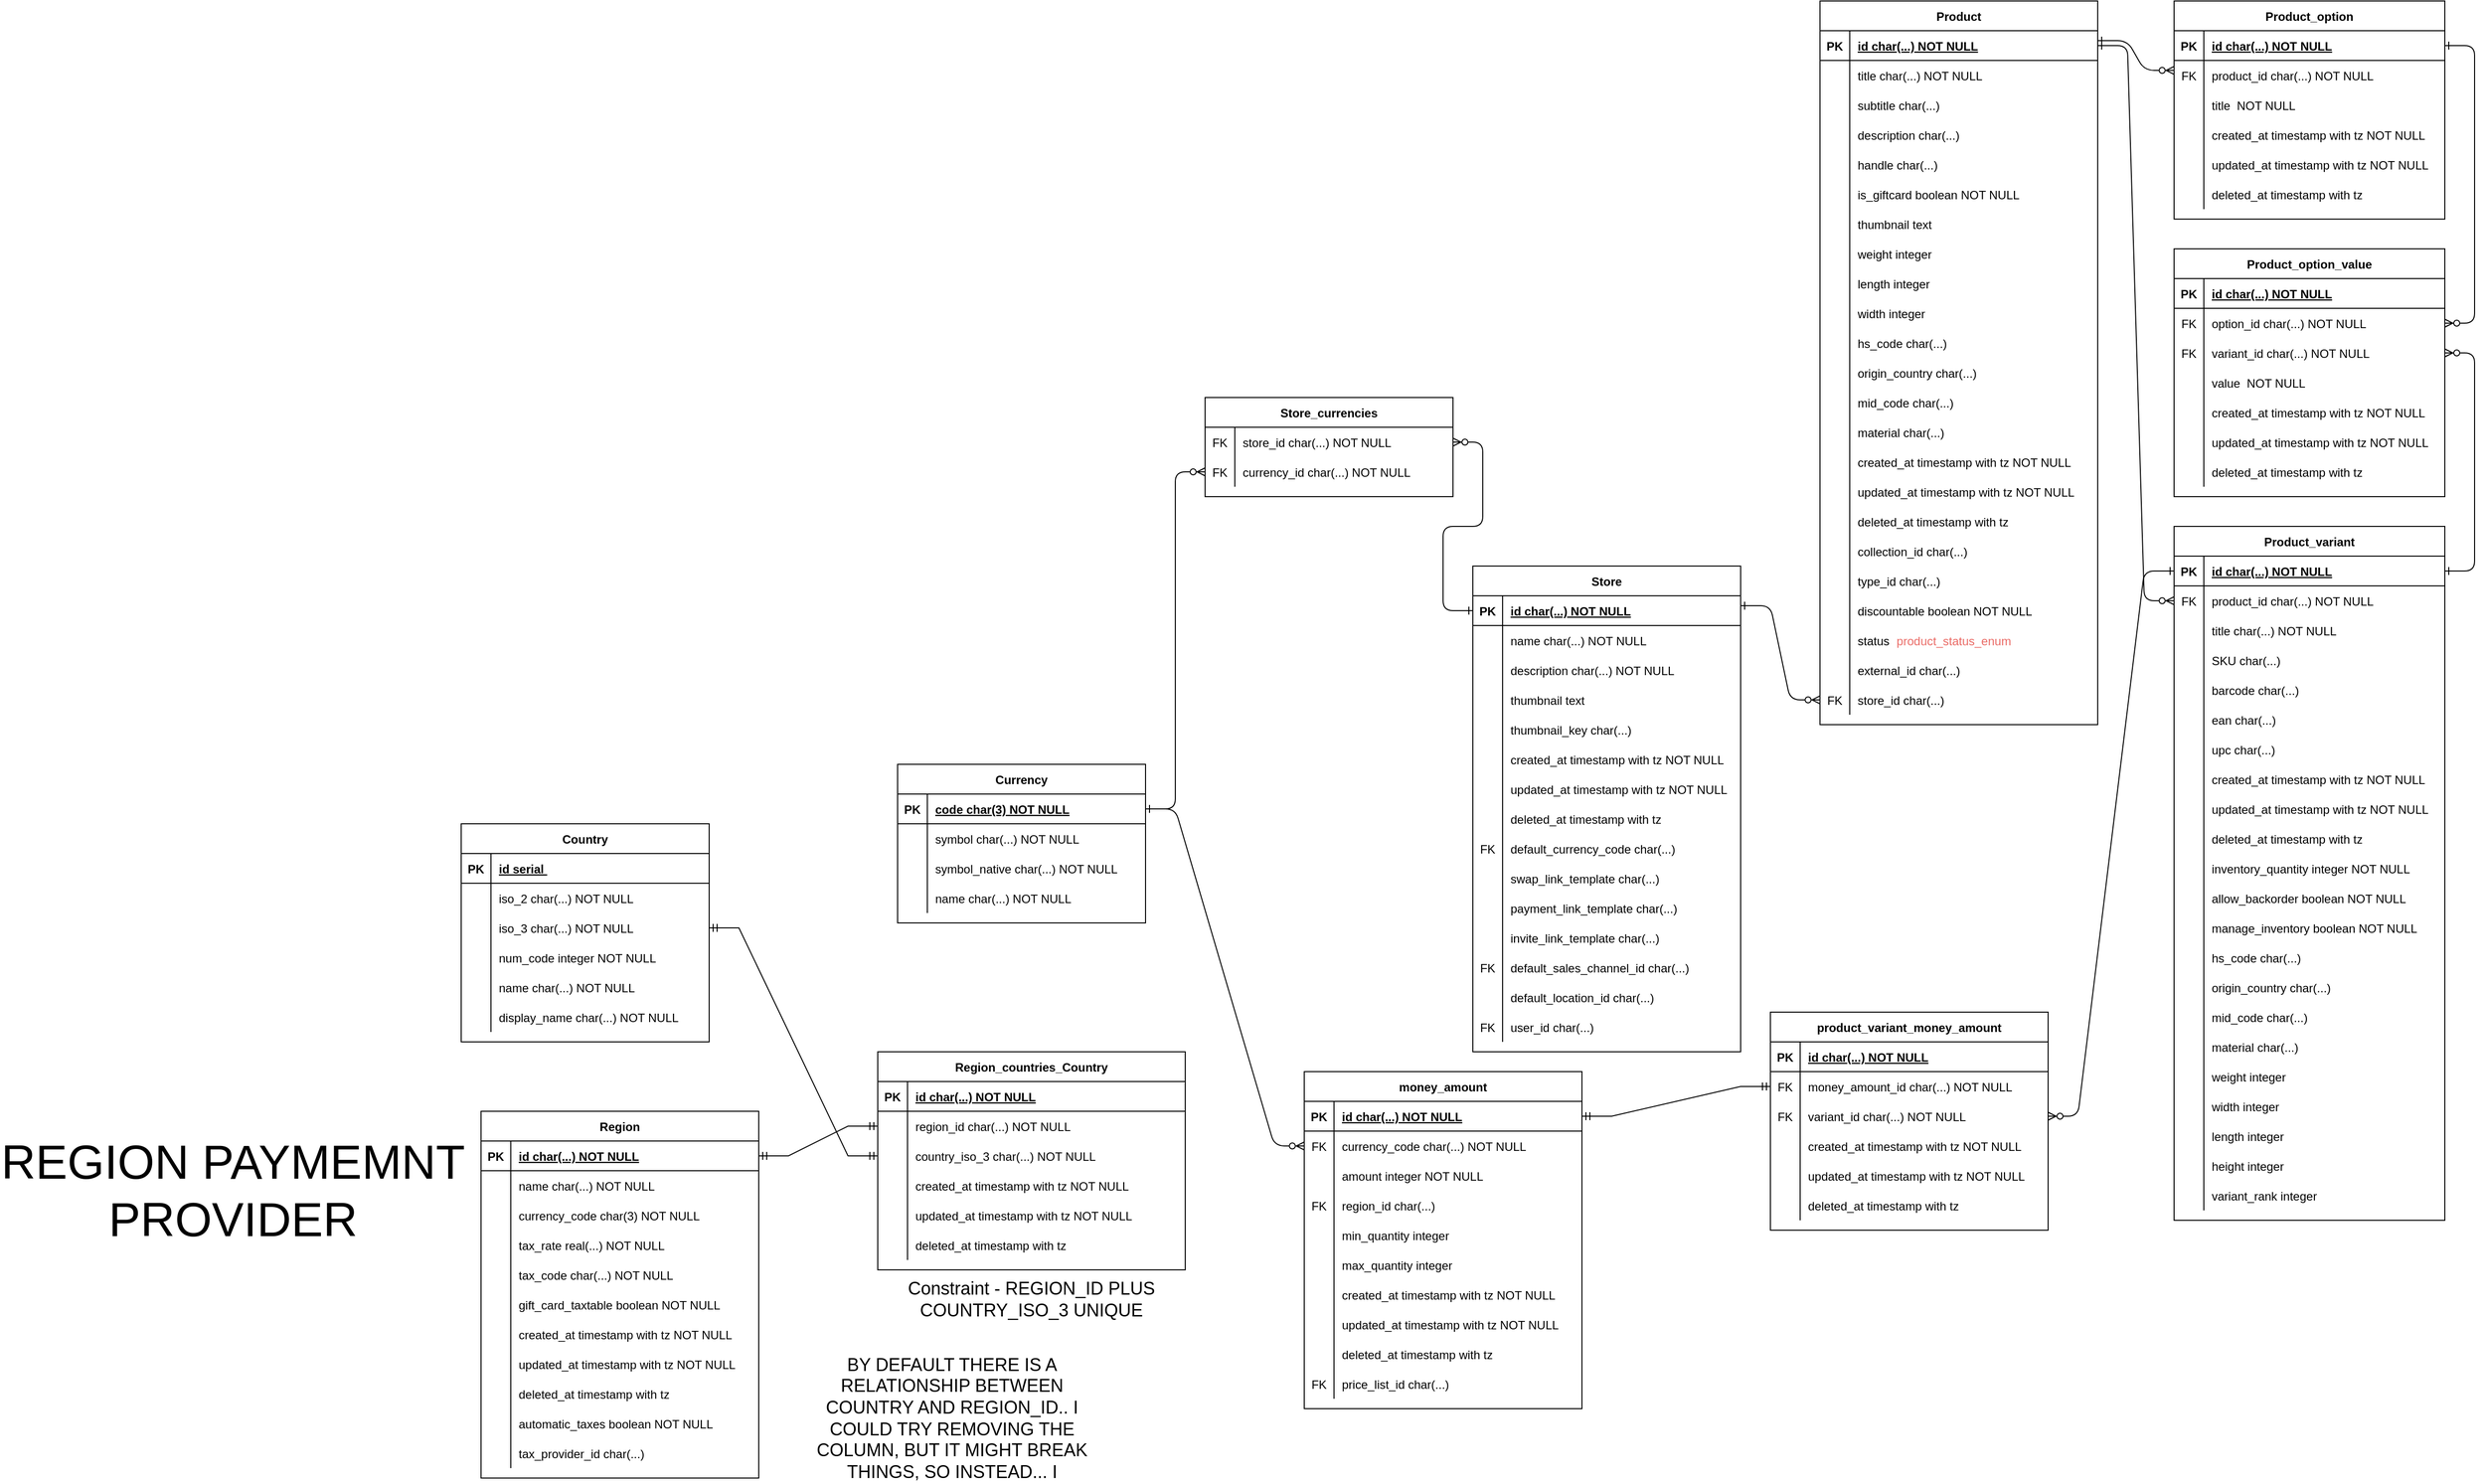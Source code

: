 <mxfile version="21.6.1" type="device">
  <diagram id="R2lEEEUBdFMjLlhIrx00" name="Page-1">
    <mxGraphModel dx="4141" dy="954" grid="1" gridSize="10" guides="1" tooltips="1" connect="1" arrows="1" fold="1" page="1" pageScale="1" pageWidth="850" pageHeight="1100" math="0" shadow="0" extFonts="Permanent Marker^https://fonts.googleapis.com/css?family=Permanent+Marker">
      <root>
        <mxCell id="0" />
        <mxCell id="1" parent="0" />
        <mxCell id="C-vyLk0tnHw3VtMMgP7b-1" value="" style="edgeStyle=entityRelationEdgeStyle;endArrow=ERzeroToMany;startArrow=ERone;endFill=1;startFill=0;entryX=0;entryY=0.5;entryDx=0;entryDy=0;" parent="1" edge="1">
          <mxGeometry width="100" height="100" relative="1" as="geometry">
            <mxPoint x="370" y="160" as="sourcePoint" />
            <mxPoint x="447" y="190" as="targetPoint" />
          </mxGeometry>
        </mxCell>
        <mxCell id="C-vyLk0tnHw3VtMMgP7b-23" value="Product" style="shape=table;startSize=30;container=1;collapsible=1;childLayout=tableLayout;fixedRows=1;rowLines=0;fontStyle=1;align=center;resizeLast=1;movable=1;resizable=1;rotatable=1;deletable=1;editable=1;locked=0;connectable=1;" parent="1" vertex="1">
          <mxGeometry x="90" y="120" width="280" height="730" as="geometry" />
        </mxCell>
        <mxCell id="C-vyLk0tnHw3VtMMgP7b-24" value="" style="shape=partialRectangle;collapsible=0;dropTarget=0;pointerEvents=0;fillColor=none;points=[[0,0.5],[1,0.5]];portConstraint=eastwest;top=0;left=0;right=0;bottom=1;" parent="C-vyLk0tnHw3VtMMgP7b-23" vertex="1">
          <mxGeometry y="30" width="280" height="30" as="geometry" />
        </mxCell>
        <mxCell id="C-vyLk0tnHw3VtMMgP7b-25" value="PK" style="shape=partialRectangle;overflow=hidden;connectable=0;fillColor=none;top=0;left=0;bottom=0;right=0;fontStyle=1;" parent="C-vyLk0tnHw3VtMMgP7b-24" vertex="1">
          <mxGeometry width="30" height="30" as="geometry">
            <mxRectangle width="30" height="30" as="alternateBounds" />
          </mxGeometry>
        </mxCell>
        <mxCell id="C-vyLk0tnHw3VtMMgP7b-26" value="id char(...) NOT NULL " style="shape=partialRectangle;overflow=hidden;connectable=0;fillColor=none;top=0;left=0;bottom=0;right=0;align=left;spacingLeft=6;fontStyle=5;" parent="C-vyLk0tnHw3VtMMgP7b-24" vertex="1">
          <mxGeometry x="30" width="250" height="30" as="geometry">
            <mxRectangle width="250" height="30" as="alternateBounds" />
          </mxGeometry>
        </mxCell>
        <mxCell id="qPq0CpYUPRALRk9VBblH-1" value="" style="shape=partialRectangle;collapsible=0;dropTarget=0;pointerEvents=0;fillColor=none;points=[[0,0.5],[1,0.5]];portConstraint=eastwest;top=0;left=0;right=0;bottom=0;" parent="C-vyLk0tnHw3VtMMgP7b-23" vertex="1">
          <mxGeometry y="60" width="280" height="30" as="geometry" />
        </mxCell>
        <mxCell id="qPq0CpYUPRALRk9VBblH-2" value="" style="shape=partialRectangle;overflow=hidden;connectable=0;fillColor=none;top=0;left=0;bottom=0;right=0;" parent="qPq0CpYUPRALRk9VBblH-1" vertex="1">
          <mxGeometry width="30" height="30" as="geometry">
            <mxRectangle width="30" height="30" as="alternateBounds" />
          </mxGeometry>
        </mxCell>
        <mxCell id="qPq0CpYUPRALRk9VBblH-3" value="title char(...) NOT NULL" style="shape=partialRectangle;overflow=hidden;connectable=0;fillColor=none;top=0;left=0;bottom=0;right=0;align=left;spacingLeft=6;" parent="qPq0CpYUPRALRk9VBblH-1" vertex="1">
          <mxGeometry x="30" width="250" height="30" as="geometry">
            <mxRectangle width="250" height="30" as="alternateBounds" />
          </mxGeometry>
        </mxCell>
        <mxCell id="qPq0CpYUPRALRk9VBblH-4" value="" style="shape=partialRectangle;collapsible=0;dropTarget=0;pointerEvents=0;fillColor=none;points=[[0,0.5],[1,0.5]];portConstraint=eastwest;top=0;left=0;right=0;bottom=0;" parent="C-vyLk0tnHw3VtMMgP7b-23" vertex="1">
          <mxGeometry y="90" width="280" height="30" as="geometry" />
        </mxCell>
        <mxCell id="qPq0CpYUPRALRk9VBblH-5" value="" style="shape=partialRectangle;overflow=hidden;connectable=0;fillColor=none;top=0;left=0;bottom=0;right=0;" parent="qPq0CpYUPRALRk9VBblH-4" vertex="1">
          <mxGeometry width="30" height="30" as="geometry">
            <mxRectangle width="30" height="30" as="alternateBounds" />
          </mxGeometry>
        </mxCell>
        <mxCell id="qPq0CpYUPRALRk9VBblH-6" value="subtitle char(...) " style="shape=partialRectangle;overflow=hidden;connectable=0;fillColor=none;top=0;left=0;bottom=0;right=0;align=left;spacingLeft=6;" parent="qPq0CpYUPRALRk9VBblH-4" vertex="1">
          <mxGeometry x="30" width="250" height="30" as="geometry">
            <mxRectangle width="250" height="30" as="alternateBounds" />
          </mxGeometry>
        </mxCell>
        <mxCell id="qPq0CpYUPRALRk9VBblH-7" value="" style="shape=partialRectangle;collapsible=0;dropTarget=0;pointerEvents=0;fillColor=none;points=[[0,0.5],[1,0.5]];portConstraint=eastwest;top=0;left=0;right=0;bottom=0;" parent="C-vyLk0tnHw3VtMMgP7b-23" vertex="1">
          <mxGeometry y="120" width="280" height="30" as="geometry" />
        </mxCell>
        <mxCell id="qPq0CpYUPRALRk9VBblH-8" value="" style="shape=partialRectangle;overflow=hidden;connectable=0;fillColor=none;top=0;left=0;bottom=0;right=0;" parent="qPq0CpYUPRALRk9VBblH-7" vertex="1">
          <mxGeometry width="30" height="30" as="geometry">
            <mxRectangle width="30" height="30" as="alternateBounds" />
          </mxGeometry>
        </mxCell>
        <mxCell id="qPq0CpYUPRALRk9VBblH-9" value="description char(...)" style="shape=partialRectangle;overflow=hidden;connectable=0;fillColor=none;top=0;left=0;bottom=0;right=0;align=left;spacingLeft=6;" parent="qPq0CpYUPRALRk9VBblH-7" vertex="1">
          <mxGeometry x="30" width="250" height="30" as="geometry">
            <mxRectangle width="250" height="30" as="alternateBounds" />
          </mxGeometry>
        </mxCell>
        <mxCell id="qPq0CpYUPRALRk9VBblH-10" value="" style="shape=partialRectangle;collapsible=0;dropTarget=0;pointerEvents=0;fillColor=none;points=[[0,0.5],[1,0.5]];portConstraint=eastwest;top=0;left=0;right=0;bottom=0;" parent="C-vyLk0tnHw3VtMMgP7b-23" vertex="1">
          <mxGeometry y="150" width="280" height="30" as="geometry" />
        </mxCell>
        <mxCell id="qPq0CpYUPRALRk9VBblH-11" value="" style="shape=partialRectangle;overflow=hidden;connectable=0;fillColor=none;top=0;left=0;bottom=0;right=0;" parent="qPq0CpYUPRALRk9VBblH-10" vertex="1">
          <mxGeometry width="30" height="30" as="geometry">
            <mxRectangle width="30" height="30" as="alternateBounds" />
          </mxGeometry>
        </mxCell>
        <mxCell id="qPq0CpYUPRALRk9VBblH-12" value="handle char(...)" style="shape=partialRectangle;overflow=hidden;connectable=0;fillColor=none;top=0;left=0;bottom=0;right=0;align=left;spacingLeft=6;" parent="qPq0CpYUPRALRk9VBblH-10" vertex="1">
          <mxGeometry x="30" width="250" height="30" as="geometry">
            <mxRectangle width="250" height="30" as="alternateBounds" />
          </mxGeometry>
        </mxCell>
        <mxCell id="qPq0CpYUPRALRk9VBblH-13" value="" style="shape=partialRectangle;collapsible=0;dropTarget=0;pointerEvents=0;fillColor=none;points=[[0,0.5],[1,0.5]];portConstraint=eastwest;top=0;left=0;right=0;bottom=0;" parent="C-vyLk0tnHw3VtMMgP7b-23" vertex="1">
          <mxGeometry y="180" width="280" height="30" as="geometry" />
        </mxCell>
        <mxCell id="qPq0CpYUPRALRk9VBblH-14" value="" style="shape=partialRectangle;overflow=hidden;connectable=0;fillColor=none;top=0;left=0;bottom=0;right=0;" parent="qPq0CpYUPRALRk9VBblH-13" vertex="1">
          <mxGeometry width="30" height="30" as="geometry">
            <mxRectangle width="30" height="30" as="alternateBounds" />
          </mxGeometry>
        </mxCell>
        <mxCell id="qPq0CpYUPRALRk9VBblH-15" value="is_giftcard boolean NOT NULL" style="shape=partialRectangle;overflow=hidden;connectable=0;fillColor=none;top=0;left=0;bottom=0;right=0;align=left;spacingLeft=6;" parent="qPq0CpYUPRALRk9VBblH-13" vertex="1">
          <mxGeometry x="30" width="250" height="30" as="geometry">
            <mxRectangle width="250" height="30" as="alternateBounds" />
          </mxGeometry>
        </mxCell>
        <mxCell id="qPq0CpYUPRALRk9VBblH-16" value="" style="shape=partialRectangle;collapsible=0;dropTarget=0;pointerEvents=0;fillColor=none;points=[[0,0.5],[1,0.5]];portConstraint=eastwest;top=0;left=0;right=0;bottom=0;" parent="C-vyLk0tnHw3VtMMgP7b-23" vertex="1">
          <mxGeometry y="210" width="280" height="30" as="geometry" />
        </mxCell>
        <mxCell id="qPq0CpYUPRALRk9VBblH-17" value="" style="shape=partialRectangle;overflow=hidden;connectable=0;fillColor=none;top=0;left=0;bottom=0;right=0;" parent="qPq0CpYUPRALRk9VBblH-16" vertex="1">
          <mxGeometry width="30" height="30" as="geometry">
            <mxRectangle width="30" height="30" as="alternateBounds" />
          </mxGeometry>
        </mxCell>
        <mxCell id="qPq0CpYUPRALRk9VBblH-18" value="thumbnail text " style="shape=partialRectangle;overflow=hidden;connectable=0;fillColor=none;top=0;left=0;bottom=0;right=0;align=left;spacingLeft=6;" parent="qPq0CpYUPRALRk9VBblH-16" vertex="1">
          <mxGeometry x="30" width="250" height="30" as="geometry">
            <mxRectangle width="250" height="30" as="alternateBounds" />
          </mxGeometry>
        </mxCell>
        <mxCell id="qPq0CpYUPRALRk9VBblH-19" value="" style="shape=partialRectangle;collapsible=0;dropTarget=0;pointerEvents=0;fillColor=none;points=[[0,0.5],[1,0.5]];portConstraint=eastwest;top=0;left=0;right=0;bottom=0;" parent="C-vyLk0tnHw3VtMMgP7b-23" vertex="1">
          <mxGeometry y="240" width="280" height="30" as="geometry" />
        </mxCell>
        <mxCell id="qPq0CpYUPRALRk9VBblH-20" value="" style="shape=partialRectangle;overflow=hidden;connectable=0;fillColor=none;top=0;left=0;bottom=0;right=0;" parent="qPq0CpYUPRALRk9VBblH-19" vertex="1">
          <mxGeometry width="30" height="30" as="geometry">
            <mxRectangle width="30" height="30" as="alternateBounds" />
          </mxGeometry>
        </mxCell>
        <mxCell id="qPq0CpYUPRALRk9VBblH-21" value="weight integer" style="shape=partialRectangle;overflow=hidden;connectable=0;fillColor=none;top=0;left=0;bottom=0;right=0;align=left;spacingLeft=6;" parent="qPq0CpYUPRALRk9VBblH-19" vertex="1">
          <mxGeometry x="30" width="250" height="30" as="geometry">
            <mxRectangle width="250" height="30" as="alternateBounds" />
          </mxGeometry>
        </mxCell>
        <mxCell id="qPq0CpYUPRALRk9VBblH-22" value="" style="shape=partialRectangle;collapsible=0;dropTarget=0;pointerEvents=0;fillColor=none;points=[[0,0.5],[1,0.5]];portConstraint=eastwest;top=0;left=0;right=0;bottom=0;" parent="C-vyLk0tnHw3VtMMgP7b-23" vertex="1">
          <mxGeometry y="270" width="280" height="30" as="geometry" />
        </mxCell>
        <mxCell id="qPq0CpYUPRALRk9VBblH-23" value="" style="shape=partialRectangle;overflow=hidden;connectable=0;fillColor=none;top=0;left=0;bottom=0;right=0;" parent="qPq0CpYUPRALRk9VBblH-22" vertex="1">
          <mxGeometry width="30" height="30" as="geometry">
            <mxRectangle width="30" height="30" as="alternateBounds" />
          </mxGeometry>
        </mxCell>
        <mxCell id="qPq0CpYUPRALRk9VBblH-24" value="length integer" style="shape=partialRectangle;overflow=hidden;connectable=0;fillColor=none;top=0;left=0;bottom=0;right=0;align=left;spacingLeft=6;" parent="qPq0CpYUPRALRk9VBblH-22" vertex="1">
          <mxGeometry x="30" width="250" height="30" as="geometry">
            <mxRectangle width="250" height="30" as="alternateBounds" />
          </mxGeometry>
        </mxCell>
        <mxCell id="qPq0CpYUPRALRk9VBblH-25" value="" style="shape=partialRectangle;collapsible=0;dropTarget=0;pointerEvents=0;fillColor=none;points=[[0,0.5],[1,0.5]];portConstraint=eastwest;top=0;left=0;right=0;bottom=0;" parent="C-vyLk0tnHw3VtMMgP7b-23" vertex="1">
          <mxGeometry y="300" width="280" height="30" as="geometry" />
        </mxCell>
        <mxCell id="qPq0CpYUPRALRk9VBblH-26" value="" style="shape=partialRectangle;overflow=hidden;connectable=0;fillColor=none;top=0;left=0;bottom=0;right=0;" parent="qPq0CpYUPRALRk9VBblH-25" vertex="1">
          <mxGeometry width="30" height="30" as="geometry">
            <mxRectangle width="30" height="30" as="alternateBounds" />
          </mxGeometry>
        </mxCell>
        <mxCell id="qPq0CpYUPRALRk9VBblH-27" value="width integer" style="shape=partialRectangle;overflow=hidden;connectable=0;fillColor=none;top=0;left=0;bottom=0;right=0;align=left;spacingLeft=6;" parent="qPq0CpYUPRALRk9VBblH-25" vertex="1">
          <mxGeometry x="30" width="250" height="30" as="geometry">
            <mxRectangle width="250" height="30" as="alternateBounds" />
          </mxGeometry>
        </mxCell>
        <mxCell id="qPq0CpYUPRALRk9VBblH-28" value="" style="shape=partialRectangle;collapsible=0;dropTarget=0;pointerEvents=0;fillColor=none;points=[[0,0.5],[1,0.5]];portConstraint=eastwest;top=0;left=0;right=0;bottom=0;" parent="C-vyLk0tnHw3VtMMgP7b-23" vertex="1">
          <mxGeometry y="330" width="280" height="30" as="geometry" />
        </mxCell>
        <mxCell id="qPq0CpYUPRALRk9VBblH-29" value="" style="shape=partialRectangle;overflow=hidden;connectable=0;fillColor=none;top=0;left=0;bottom=0;right=0;" parent="qPq0CpYUPRALRk9VBblH-28" vertex="1">
          <mxGeometry width="30" height="30" as="geometry">
            <mxRectangle width="30" height="30" as="alternateBounds" />
          </mxGeometry>
        </mxCell>
        <mxCell id="qPq0CpYUPRALRk9VBblH-30" value="hs_code char(...)" style="shape=partialRectangle;overflow=hidden;connectable=0;fillColor=none;top=0;left=0;bottom=0;right=0;align=left;spacingLeft=6;" parent="qPq0CpYUPRALRk9VBblH-28" vertex="1">
          <mxGeometry x="30" width="250" height="30" as="geometry">
            <mxRectangle width="250" height="30" as="alternateBounds" />
          </mxGeometry>
        </mxCell>
        <mxCell id="qPq0CpYUPRALRk9VBblH-31" value="" style="shape=partialRectangle;collapsible=0;dropTarget=0;pointerEvents=0;fillColor=none;points=[[0,0.5],[1,0.5]];portConstraint=eastwest;top=0;left=0;right=0;bottom=0;" parent="C-vyLk0tnHw3VtMMgP7b-23" vertex="1">
          <mxGeometry y="360" width="280" height="30" as="geometry" />
        </mxCell>
        <mxCell id="qPq0CpYUPRALRk9VBblH-32" value="" style="shape=partialRectangle;overflow=hidden;connectable=0;fillColor=none;top=0;left=0;bottom=0;right=0;" parent="qPq0CpYUPRALRk9VBblH-31" vertex="1">
          <mxGeometry width="30" height="30" as="geometry">
            <mxRectangle width="30" height="30" as="alternateBounds" />
          </mxGeometry>
        </mxCell>
        <mxCell id="qPq0CpYUPRALRk9VBblH-33" value="origin_country char(...)" style="shape=partialRectangle;overflow=hidden;connectable=0;fillColor=none;top=0;left=0;bottom=0;right=0;align=left;spacingLeft=6;" parent="qPq0CpYUPRALRk9VBblH-31" vertex="1">
          <mxGeometry x="30" width="250" height="30" as="geometry">
            <mxRectangle width="250" height="30" as="alternateBounds" />
          </mxGeometry>
        </mxCell>
        <mxCell id="qPq0CpYUPRALRk9VBblH-34" value="" style="shape=partialRectangle;collapsible=0;dropTarget=0;pointerEvents=0;fillColor=none;points=[[0,0.5],[1,0.5]];portConstraint=eastwest;top=0;left=0;right=0;bottom=0;" parent="C-vyLk0tnHw3VtMMgP7b-23" vertex="1">
          <mxGeometry y="390" width="280" height="30" as="geometry" />
        </mxCell>
        <mxCell id="qPq0CpYUPRALRk9VBblH-35" value="" style="shape=partialRectangle;overflow=hidden;connectable=0;fillColor=none;top=0;left=0;bottom=0;right=0;" parent="qPq0CpYUPRALRk9VBblH-34" vertex="1">
          <mxGeometry width="30" height="30" as="geometry">
            <mxRectangle width="30" height="30" as="alternateBounds" />
          </mxGeometry>
        </mxCell>
        <mxCell id="qPq0CpYUPRALRk9VBblH-36" value="mid_code char(...)" style="shape=partialRectangle;overflow=hidden;connectable=0;fillColor=none;top=0;left=0;bottom=0;right=0;align=left;spacingLeft=6;" parent="qPq0CpYUPRALRk9VBblH-34" vertex="1">
          <mxGeometry x="30" width="250" height="30" as="geometry">
            <mxRectangle width="250" height="30" as="alternateBounds" />
          </mxGeometry>
        </mxCell>
        <mxCell id="qPq0CpYUPRALRk9VBblH-37" value="" style="shape=partialRectangle;collapsible=0;dropTarget=0;pointerEvents=0;fillColor=none;points=[[0,0.5],[1,0.5]];portConstraint=eastwest;top=0;left=0;right=0;bottom=0;" parent="C-vyLk0tnHw3VtMMgP7b-23" vertex="1">
          <mxGeometry y="420" width="280" height="30" as="geometry" />
        </mxCell>
        <mxCell id="qPq0CpYUPRALRk9VBblH-38" value="" style="shape=partialRectangle;overflow=hidden;connectable=0;fillColor=none;top=0;left=0;bottom=0;right=0;" parent="qPq0CpYUPRALRk9VBblH-37" vertex="1">
          <mxGeometry width="30" height="30" as="geometry">
            <mxRectangle width="30" height="30" as="alternateBounds" />
          </mxGeometry>
        </mxCell>
        <mxCell id="qPq0CpYUPRALRk9VBblH-39" value="material char(...)" style="shape=partialRectangle;overflow=hidden;connectable=0;fillColor=none;top=0;left=0;bottom=0;right=0;align=left;spacingLeft=6;" parent="qPq0CpYUPRALRk9VBblH-37" vertex="1">
          <mxGeometry x="30" width="250" height="30" as="geometry">
            <mxRectangle width="250" height="30" as="alternateBounds" />
          </mxGeometry>
        </mxCell>
        <mxCell id="qPq0CpYUPRALRk9VBblH-40" value="" style="shape=partialRectangle;collapsible=0;dropTarget=0;pointerEvents=0;fillColor=none;points=[[0,0.5],[1,0.5]];portConstraint=eastwest;top=0;left=0;right=0;bottom=0;" parent="C-vyLk0tnHw3VtMMgP7b-23" vertex="1">
          <mxGeometry y="450" width="280" height="30" as="geometry" />
        </mxCell>
        <mxCell id="qPq0CpYUPRALRk9VBblH-41" value="" style="shape=partialRectangle;overflow=hidden;connectable=0;fillColor=none;top=0;left=0;bottom=0;right=0;" parent="qPq0CpYUPRALRk9VBblH-40" vertex="1">
          <mxGeometry width="30" height="30" as="geometry">
            <mxRectangle width="30" height="30" as="alternateBounds" />
          </mxGeometry>
        </mxCell>
        <mxCell id="qPq0CpYUPRALRk9VBblH-42" value="created_at timestamp with tz NOT NULL" style="shape=partialRectangle;overflow=hidden;connectable=0;fillColor=none;top=0;left=0;bottom=0;right=0;align=left;spacingLeft=6;" parent="qPq0CpYUPRALRk9VBblH-40" vertex="1">
          <mxGeometry x="30" width="250" height="30" as="geometry">
            <mxRectangle width="250" height="30" as="alternateBounds" />
          </mxGeometry>
        </mxCell>
        <mxCell id="qPq0CpYUPRALRk9VBblH-43" value="" style="shape=partialRectangle;collapsible=0;dropTarget=0;pointerEvents=0;fillColor=none;points=[[0,0.5],[1,0.5]];portConstraint=eastwest;top=0;left=0;right=0;bottom=0;" parent="C-vyLk0tnHw3VtMMgP7b-23" vertex="1">
          <mxGeometry y="480" width="280" height="30" as="geometry" />
        </mxCell>
        <mxCell id="qPq0CpYUPRALRk9VBblH-44" value="" style="shape=partialRectangle;overflow=hidden;connectable=0;fillColor=none;top=0;left=0;bottom=0;right=0;" parent="qPq0CpYUPRALRk9VBblH-43" vertex="1">
          <mxGeometry width="30" height="30" as="geometry">
            <mxRectangle width="30" height="30" as="alternateBounds" />
          </mxGeometry>
        </mxCell>
        <mxCell id="qPq0CpYUPRALRk9VBblH-45" value="updated_at timestamp with tz NOT NULL" style="shape=partialRectangle;overflow=hidden;connectable=0;fillColor=none;top=0;left=0;bottom=0;right=0;align=left;spacingLeft=6;" parent="qPq0CpYUPRALRk9VBblH-43" vertex="1">
          <mxGeometry x="30" width="250" height="30" as="geometry">
            <mxRectangle width="250" height="30" as="alternateBounds" />
          </mxGeometry>
        </mxCell>
        <mxCell id="qPq0CpYUPRALRk9VBblH-46" value="" style="shape=partialRectangle;collapsible=0;dropTarget=0;pointerEvents=0;fillColor=none;points=[[0,0.5],[1,0.5]];portConstraint=eastwest;top=0;left=0;right=0;bottom=0;" parent="C-vyLk0tnHw3VtMMgP7b-23" vertex="1">
          <mxGeometry y="510" width="280" height="30" as="geometry" />
        </mxCell>
        <mxCell id="qPq0CpYUPRALRk9VBblH-47" value="" style="shape=partialRectangle;overflow=hidden;connectable=0;fillColor=none;top=0;left=0;bottom=0;right=0;" parent="qPq0CpYUPRALRk9VBblH-46" vertex="1">
          <mxGeometry width="30" height="30" as="geometry">
            <mxRectangle width="30" height="30" as="alternateBounds" />
          </mxGeometry>
        </mxCell>
        <mxCell id="qPq0CpYUPRALRk9VBblH-48" value="deleted_at timestamp with tz" style="shape=partialRectangle;overflow=hidden;connectable=0;fillColor=none;top=0;left=0;bottom=0;right=0;align=left;spacingLeft=6;" parent="qPq0CpYUPRALRk9VBblH-46" vertex="1">
          <mxGeometry x="30" width="250" height="30" as="geometry">
            <mxRectangle width="250" height="30" as="alternateBounds" />
          </mxGeometry>
        </mxCell>
        <mxCell id="qPq0CpYUPRALRk9VBblH-49" value="" style="shape=partialRectangle;collapsible=0;dropTarget=0;pointerEvents=0;fillColor=none;points=[[0,0.5],[1,0.5]];portConstraint=eastwest;top=0;left=0;right=0;bottom=0;" parent="C-vyLk0tnHw3VtMMgP7b-23" vertex="1">
          <mxGeometry y="540" width="280" height="30" as="geometry" />
        </mxCell>
        <mxCell id="qPq0CpYUPRALRk9VBblH-50" value="" style="shape=partialRectangle;overflow=hidden;connectable=0;fillColor=none;top=0;left=0;bottom=0;right=0;" parent="qPq0CpYUPRALRk9VBblH-49" vertex="1">
          <mxGeometry width="30" height="30" as="geometry">
            <mxRectangle width="30" height="30" as="alternateBounds" />
          </mxGeometry>
        </mxCell>
        <mxCell id="qPq0CpYUPRALRk9VBblH-51" value="collection_id char(...)" style="shape=partialRectangle;overflow=hidden;connectable=0;fillColor=none;top=0;left=0;bottom=0;right=0;align=left;spacingLeft=6;" parent="qPq0CpYUPRALRk9VBblH-49" vertex="1">
          <mxGeometry x="30" width="250" height="30" as="geometry">
            <mxRectangle width="250" height="30" as="alternateBounds" />
          </mxGeometry>
        </mxCell>
        <mxCell id="qPq0CpYUPRALRk9VBblH-52" value="" style="shape=partialRectangle;collapsible=0;dropTarget=0;pointerEvents=0;fillColor=none;points=[[0,0.5],[1,0.5]];portConstraint=eastwest;top=0;left=0;right=0;bottom=0;" parent="C-vyLk0tnHw3VtMMgP7b-23" vertex="1">
          <mxGeometry y="570" width="280" height="30" as="geometry" />
        </mxCell>
        <mxCell id="qPq0CpYUPRALRk9VBblH-53" value="" style="shape=partialRectangle;overflow=hidden;connectable=0;fillColor=none;top=0;left=0;bottom=0;right=0;" parent="qPq0CpYUPRALRk9VBblH-52" vertex="1">
          <mxGeometry width="30" height="30" as="geometry">
            <mxRectangle width="30" height="30" as="alternateBounds" />
          </mxGeometry>
        </mxCell>
        <mxCell id="qPq0CpYUPRALRk9VBblH-54" value="type_id char(...)" style="shape=partialRectangle;overflow=hidden;connectable=0;fillColor=none;top=0;left=0;bottom=0;right=0;align=left;spacingLeft=6;" parent="qPq0CpYUPRALRk9VBblH-52" vertex="1">
          <mxGeometry x="30" width="250" height="30" as="geometry">
            <mxRectangle width="250" height="30" as="alternateBounds" />
          </mxGeometry>
        </mxCell>
        <mxCell id="qPq0CpYUPRALRk9VBblH-55" value="" style="shape=partialRectangle;collapsible=0;dropTarget=0;pointerEvents=0;fillColor=none;points=[[0,0.5],[1,0.5]];portConstraint=eastwest;top=0;left=0;right=0;bottom=0;" parent="C-vyLk0tnHw3VtMMgP7b-23" vertex="1">
          <mxGeometry y="600" width="280" height="30" as="geometry" />
        </mxCell>
        <mxCell id="qPq0CpYUPRALRk9VBblH-56" value="" style="shape=partialRectangle;overflow=hidden;connectable=0;fillColor=none;top=0;left=0;bottom=0;right=0;" parent="qPq0CpYUPRALRk9VBblH-55" vertex="1">
          <mxGeometry width="30" height="30" as="geometry">
            <mxRectangle width="30" height="30" as="alternateBounds" />
          </mxGeometry>
        </mxCell>
        <mxCell id="qPq0CpYUPRALRk9VBblH-57" value="discountable boolean NOT NULL" style="shape=partialRectangle;overflow=hidden;connectable=0;fillColor=none;top=0;left=0;bottom=0;right=0;align=left;spacingLeft=6;" parent="qPq0CpYUPRALRk9VBblH-55" vertex="1">
          <mxGeometry x="30" width="250" height="30" as="geometry">
            <mxRectangle width="250" height="30" as="alternateBounds" />
          </mxGeometry>
        </mxCell>
        <mxCell id="qPq0CpYUPRALRk9VBblH-58" value="" style="shape=partialRectangle;collapsible=0;dropTarget=0;pointerEvents=0;fillColor=none;points=[[0,0.5],[1,0.5]];portConstraint=eastwest;top=0;left=0;right=0;bottom=0;" parent="C-vyLk0tnHw3VtMMgP7b-23" vertex="1">
          <mxGeometry y="630" width="280" height="30" as="geometry" />
        </mxCell>
        <mxCell id="qPq0CpYUPRALRk9VBblH-59" value="" style="shape=partialRectangle;overflow=hidden;connectable=0;fillColor=none;top=0;left=0;bottom=0;right=0;" parent="qPq0CpYUPRALRk9VBblH-58" vertex="1">
          <mxGeometry width="30" height="30" as="geometry">
            <mxRectangle width="30" height="30" as="alternateBounds" />
          </mxGeometry>
        </mxCell>
        <mxCell id="qPq0CpYUPRALRk9VBblH-60" value="status" style="shape=partialRectangle;overflow=hidden;connectable=0;fillColor=none;top=0;left=0;bottom=0;right=0;align=left;spacingLeft=6;fontColor=#000000;" parent="qPq0CpYUPRALRk9VBblH-58" vertex="1">
          <mxGeometry x="30" width="250" height="30" as="geometry">
            <mxRectangle width="250" height="30" as="alternateBounds" />
          </mxGeometry>
        </mxCell>
        <mxCell id="qPq0CpYUPRALRk9VBblH-62" value="" style="shape=partialRectangle;collapsible=0;dropTarget=0;pointerEvents=0;fillColor=none;points=[[0,0.5],[1,0.5]];portConstraint=eastwest;top=0;left=0;right=0;bottom=0;" parent="C-vyLk0tnHw3VtMMgP7b-23" vertex="1">
          <mxGeometry y="660" width="280" height="30" as="geometry" />
        </mxCell>
        <mxCell id="qPq0CpYUPRALRk9VBblH-63" value="" style="shape=partialRectangle;overflow=hidden;connectable=0;fillColor=none;top=0;left=0;bottom=0;right=0;" parent="qPq0CpYUPRALRk9VBblH-62" vertex="1">
          <mxGeometry width="30" height="30" as="geometry">
            <mxRectangle width="30" height="30" as="alternateBounds" />
          </mxGeometry>
        </mxCell>
        <mxCell id="qPq0CpYUPRALRk9VBblH-64" value="external_id char(...)" style="shape=partialRectangle;overflow=hidden;connectable=0;fillColor=none;top=0;left=0;bottom=0;right=0;align=left;spacingLeft=6;fontColor=#000000;" parent="qPq0CpYUPRALRk9VBblH-62" vertex="1">
          <mxGeometry x="30" width="250" height="30" as="geometry">
            <mxRectangle width="250" height="30" as="alternateBounds" />
          </mxGeometry>
        </mxCell>
        <mxCell id="qPq0CpYUPRALRk9VBblH-65" value="" style="shape=partialRectangle;collapsible=0;dropTarget=0;pointerEvents=0;fillColor=none;points=[[0,0.5],[1,0.5]];portConstraint=eastwest;top=0;left=0;right=0;bottom=0;" parent="C-vyLk0tnHw3VtMMgP7b-23" vertex="1">
          <mxGeometry y="690" width="280" height="30" as="geometry" />
        </mxCell>
        <mxCell id="qPq0CpYUPRALRk9VBblH-66" value="FK" style="shape=partialRectangle;overflow=hidden;connectable=0;fillColor=none;top=0;left=0;bottom=0;right=0;" parent="qPq0CpYUPRALRk9VBblH-65" vertex="1">
          <mxGeometry width="30" height="30" as="geometry">
            <mxRectangle width="30" height="30" as="alternateBounds" />
          </mxGeometry>
        </mxCell>
        <mxCell id="qPq0CpYUPRALRk9VBblH-67" value="store_id char(...)" style="shape=partialRectangle;overflow=hidden;connectable=0;fillColor=none;top=0;left=0;bottom=0;right=0;align=left;spacingLeft=6;fontColor=#000000;" parent="qPq0CpYUPRALRk9VBblH-65" vertex="1">
          <mxGeometry x="30" width="250" height="30" as="geometry">
            <mxRectangle width="250" height="30" as="alternateBounds" />
          </mxGeometry>
        </mxCell>
        <mxCell id="qPq0CpYUPRALRk9VBblH-61" value="&lt;font color=&quot;#ea6b66&quot;&gt;product_status_enum&lt;/font&gt;" style="text;html=1;strokeColor=none;fillColor=none;align=center;verticalAlign=middle;whiteSpace=wrap;rounded=0;movable=0;resizable=0;rotatable=0;deletable=0;editable=0;locked=1;connectable=0;" parent="1" vertex="1">
          <mxGeometry x="160" y="756" width="130" height="20" as="geometry" />
        </mxCell>
        <mxCell id="qPq0CpYUPRALRk9VBblH-68" value="Store" style="shape=table;startSize=30;container=1;collapsible=1;childLayout=tableLayout;fixedRows=1;rowLines=0;fontStyle=1;align=center;resizeLast=1;" parent="1" vertex="1">
          <mxGeometry x="-260" y="690" width="270" height="490" as="geometry" />
        </mxCell>
        <mxCell id="qPq0CpYUPRALRk9VBblH-69" value="" style="shape=partialRectangle;collapsible=0;dropTarget=0;pointerEvents=0;fillColor=none;points=[[0,0.5],[1,0.5]];portConstraint=eastwest;top=0;left=0;right=0;bottom=1;" parent="qPq0CpYUPRALRk9VBblH-68" vertex="1">
          <mxGeometry y="30" width="270" height="30" as="geometry" />
        </mxCell>
        <mxCell id="qPq0CpYUPRALRk9VBblH-70" value="PK" style="shape=partialRectangle;overflow=hidden;connectable=0;fillColor=none;top=0;left=0;bottom=0;right=0;fontStyle=1;" parent="qPq0CpYUPRALRk9VBblH-69" vertex="1">
          <mxGeometry width="30" height="30" as="geometry">
            <mxRectangle width="30" height="30" as="alternateBounds" />
          </mxGeometry>
        </mxCell>
        <mxCell id="qPq0CpYUPRALRk9VBblH-71" value="id char(...) NOT NULL" style="shape=partialRectangle;overflow=hidden;connectable=0;fillColor=none;top=0;left=0;bottom=0;right=0;align=left;spacingLeft=6;fontStyle=5;" parent="qPq0CpYUPRALRk9VBblH-69" vertex="1">
          <mxGeometry x="30" width="240" height="30" as="geometry">
            <mxRectangle width="240" height="30" as="alternateBounds" />
          </mxGeometry>
        </mxCell>
        <mxCell id="qPq0CpYUPRALRk9VBblH-72" value="" style="shape=partialRectangle;collapsible=0;dropTarget=0;pointerEvents=0;fillColor=none;points=[[0,0.5],[1,0.5]];portConstraint=eastwest;top=0;left=0;right=0;bottom=0;" parent="qPq0CpYUPRALRk9VBblH-68" vertex="1">
          <mxGeometry y="60" width="270" height="30" as="geometry" />
        </mxCell>
        <mxCell id="qPq0CpYUPRALRk9VBblH-73" value="" style="shape=partialRectangle;overflow=hidden;connectable=0;fillColor=none;top=0;left=0;bottom=0;right=0;" parent="qPq0CpYUPRALRk9VBblH-72" vertex="1">
          <mxGeometry width="30" height="30" as="geometry">
            <mxRectangle width="30" height="30" as="alternateBounds" />
          </mxGeometry>
        </mxCell>
        <mxCell id="qPq0CpYUPRALRk9VBblH-74" value="name char(...) NOT NULL" style="shape=partialRectangle;overflow=hidden;connectable=0;fillColor=none;top=0;left=0;bottom=0;right=0;align=left;spacingLeft=6;" parent="qPq0CpYUPRALRk9VBblH-72" vertex="1">
          <mxGeometry x="30" width="240" height="30" as="geometry">
            <mxRectangle width="240" height="30" as="alternateBounds" />
          </mxGeometry>
        </mxCell>
        <mxCell id="qPq0CpYUPRALRk9VBblH-78" value="" style="shape=partialRectangle;collapsible=0;dropTarget=0;pointerEvents=0;fillColor=none;points=[[0,0.5],[1,0.5]];portConstraint=eastwest;top=0;left=0;right=0;bottom=0;" parent="qPq0CpYUPRALRk9VBblH-68" vertex="1">
          <mxGeometry y="90" width="270" height="30" as="geometry" />
        </mxCell>
        <mxCell id="qPq0CpYUPRALRk9VBblH-79" value="" style="shape=partialRectangle;overflow=hidden;connectable=0;fillColor=none;top=0;left=0;bottom=0;right=0;" parent="qPq0CpYUPRALRk9VBblH-78" vertex="1">
          <mxGeometry width="30" height="30" as="geometry">
            <mxRectangle width="30" height="30" as="alternateBounds" />
          </mxGeometry>
        </mxCell>
        <mxCell id="qPq0CpYUPRALRk9VBblH-80" value="description char(...) NOT NULL" style="shape=partialRectangle;overflow=hidden;connectable=0;fillColor=none;top=0;left=0;bottom=0;right=0;align=left;spacingLeft=6;" parent="qPq0CpYUPRALRk9VBblH-78" vertex="1">
          <mxGeometry x="30" width="240" height="30" as="geometry">
            <mxRectangle width="240" height="30" as="alternateBounds" />
          </mxGeometry>
        </mxCell>
        <mxCell id="qPq0CpYUPRALRk9VBblH-81" value="" style="shape=partialRectangle;collapsible=0;dropTarget=0;pointerEvents=0;fillColor=none;points=[[0,0.5],[1,0.5]];portConstraint=eastwest;top=0;left=0;right=0;bottom=0;" parent="qPq0CpYUPRALRk9VBblH-68" vertex="1">
          <mxGeometry y="120" width="270" height="30" as="geometry" />
        </mxCell>
        <mxCell id="qPq0CpYUPRALRk9VBblH-82" value="" style="shape=partialRectangle;overflow=hidden;connectable=0;fillColor=none;top=0;left=0;bottom=0;right=0;" parent="qPq0CpYUPRALRk9VBblH-81" vertex="1">
          <mxGeometry width="30" height="30" as="geometry">
            <mxRectangle width="30" height="30" as="alternateBounds" />
          </mxGeometry>
        </mxCell>
        <mxCell id="qPq0CpYUPRALRk9VBblH-83" value="thumbnail text" style="shape=partialRectangle;overflow=hidden;connectable=0;fillColor=none;top=0;left=0;bottom=0;right=0;align=left;spacingLeft=6;" parent="qPq0CpYUPRALRk9VBblH-81" vertex="1">
          <mxGeometry x="30" width="240" height="30" as="geometry">
            <mxRectangle width="240" height="30" as="alternateBounds" />
          </mxGeometry>
        </mxCell>
        <mxCell id="qPq0CpYUPRALRk9VBblH-84" value="" style="shape=partialRectangle;collapsible=0;dropTarget=0;pointerEvents=0;fillColor=none;points=[[0,0.5],[1,0.5]];portConstraint=eastwest;top=0;left=0;right=0;bottom=0;" parent="qPq0CpYUPRALRk9VBblH-68" vertex="1">
          <mxGeometry y="150" width="270" height="30" as="geometry" />
        </mxCell>
        <mxCell id="qPq0CpYUPRALRk9VBblH-85" value="" style="shape=partialRectangle;overflow=hidden;connectable=0;fillColor=none;top=0;left=0;bottom=0;right=0;" parent="qPq0CpYUPRALRk9VBblH-84" vertex="1">
          <mxGeometry width="30" height="30" as="geometry">
            <mxRectangle width="30" height="30" as="alternateBounds" />
          </mxGeometry>
        </mxCell>
        <mxCell id="qPq0CpYUPRALRk9VBblH-86" value="thumbnail_key char(...)" style="shape=partialRectangle;overflow=hidden;connectable=0;fillColor=none;top=0;left=0;bottom=0;right=0;align=left;spacingLeft=6;" parent="qPq0CpYUPRALRk9VBblH-84" vertex="1">
          <mxGeometry x="30" width="240" height="30" as="geometry">
            <mxRectangle width="240" height="30" as="alternateBounds" />
          </mxGeometry>
        </mxCell>
        <mxCell id="qPq0CpYUPRALRk9VBblH-87" value="" style="shape=partialRectangle;collapsible=0;dropTarget=0;pointerEvents=0;fillColor=none;points=[[0,0.5],[1,0.5]];portConstraint=eastwest;top=0;left=0;right=0;bottom=0;" parent="qPq0CpYUPRALRk9VBblH-68" vertex="1">
          <mxGeometry y="180" width="270" height="30" as="geometry" />
        </mxCell>
        <mxCell id="qPq0CpYUPRALRk9VBblH-88" value="" style="shape=partialRectangle;overflow=hidden;connectable=0;fillColor=none;top=0;left=0;bottom=0;right=0;" parent="qPq0CpYUPRALRk9VBblH-87" vertex="1">
          <mxGeometry width="30" height="30" as="geometry">
            <mxRectangle width="30" height="30" as="alternateBounds" />
          </mxGeometry>
        </mxCell>
        <mxCell id="qPq0CpYUPRALRk9VBblH-89" value="created_at timestamp with tz NOT NULL" style="shape=partialRectangle;overflow=hidden;connectable=0;fillColor=none;top=0;left=0;bottom=0;right=0;align=left;spacingLeft=6;" parent="qPq0CpYUPRALRk9VBblH-87" vertex="1">
          <mxGeometry x="30" width="240" height="30" as="geometry">
            <mxRectangle width="240" height="30" as="alternateBounds" />
          </mxGeometry>
        </mxCell>
        <mxCell id="qPq0CpYUPRALRk9VBblH-90" value="" style="shape=partialRectangle;collapsible=0;dropTarget=0;pointerEvents=0;fillColor=none;points=[[0,0.5],[1,0.5]];portConstraint=eastwest;top=0;left=0;right=0;bottom=0;" parent="qPq0CpYUPRALRk9VBblH-68" vertex="1">
          <mxGeometry y="210" width="270" height="30" as="geometry" />
        </mxCell>
        <mxCell id="qPq0CpYUPRALRk9VBblH-91" value="" style="shape=partialRectangle;overflow=hidden;connectable=0;fillColor=none;top=0;left=0;bottom=0;right=0;" parent="qPq0CpYUPRALRk9VBblH-90" vertex="1">
          <mxGeometry width="30" height="30" as="geometry">
            <mxRectangle width="30" height="30" as="alternateBounds" />
          </mxGeometry>
        </mxCell>
        <mxCell id="qPq0CpYUPRALRk9VBblH-92" value="updated_at timestamp with tz NOT NULL" style="shape=partialRectangle;overflow=hidden;connectable=0;fillColor=none;top=0;left=0;bottom=0;right=0;align=left;spacingLeft=6;" parent="qPq0CpYUPRALRk9VBblH-90" vertex="1">
          <mxGeometry x="30" width="240" height="30" as="geometry">
            <mxRectangle width="240" height="30" as="alternateBounds" />
          </mxGeometry>
        </mxCell>
        <mxCell id="qPq0CpYUPRALRk9VBblH-93" value="" style="shape=partialRectangle;collapsible=0;dropTarget=0;pointerEvents=0;fillColor=none;points=[[0,0.5],[1,0.5]];portConstraint=eastwest;top=0;left=0;right=0;bottom=0;" parent="qPq0CpYUPRALRk9VBblH-68" vertex="1">
          <mxGeometry y="240" width="270" height="30" as="geometry" />
        </mxCell>
        <mxCell id="qPq0CpYUPRALRk9VBblH-94" value="" style="shape=partialRectangle;overflow=hidden;connectable=0;fillColor=none;top=0;left=0;bottom=0;right=0;" parent="qPq0CpYUPRALRk9VBblH-93" vertex="1">
          <mxGeometry width="30" height="30" as="geometry">
            <mxRectangle width="30" height="30" as="alternateBounds" />
          </mxGeometry>
        </mxCell>
        <mxCell id="qPq0CpYUPRALRk9VBblH-95" value="deleted_at timestamp with tz" style="shape=partialRectangle;overflow=hidden;connectable=0;fillColor=none;top=0;left=0;bottom=0;right=0;align=left;spacingLeft=6;" parent="qPq0CpYUPRALRk9VBblH-93" vertex="1">
          <mxGeometry x="30" width="240" height="30" as="geometry">
            <mxRectangle width="240" height="30" as="alternateBounds" />
          </mxGeometry>
        </mxCell>
        <mxCell id="qPq0CpYUPRALRk9VBblH-96" value="" style="shape=partialRectangle;collapsible=0;dropTarget=0;pointerEvents=0;fillColor=none;points=[[0,0.5],[1,0.5]];portConstraint=eastwest;top=0;left=0;right=0;bottom=0;" parent="qPq0CpYUPRALRk9VBblH-68" vertex="1">
          <mxGeometry y="270" width="270" height="30" as="geometry" />
        </mxCell>
        <mxCell id="qPq0CpYUPRALRk9VBblH-97" value="FK" style="shape=partialRectangle;overflow=hidden;connectable=0;fillColor=none;top=0;left=0;bottom=0;right=0;" parent="qPq0CpYUPRALRk9VBblH-96" vertex="1">
          <mxGeometry width="30" height="30" as="geometry">
            <mxRectangle width="30" height="30" as="alternateBounds" />
          </mxGeometry>
        </mxCell>
        <mxCell id="qPq0CpYUPRALRk9VBblH-98" value="default_currency_code char(...)" style="shape=partialRectangle;overflow=hidden;connectable=0;fillColor=none;top=0;left=0;bottom=0;right=0;align=left;spacingLeft=6;" parent="qPq0CpYUPRALRk9VBblH-96" vertex="1">
          <mxGeometry x="30" width="240" height="30" as="geometry">
            <mxRectangle width="240" height="30" as="alternateBounds" />
          </mxGeometry>
        </mxCell>
        <mxCell id="qPq0CpYUPRALRk9VBblH-99" value="" style="shape=partialRectangle;collapsible=0;dropTarget=0;pointerEvents=0;fillColor=none;points=[[0,0.5],[1,0.5]];portConstraint=eastwest;top=0;left=0;right=0;bottom=0;" parent="qPq0CpYUPRALRk9VBblH-68" vertex="1">
          <mxGeometry y="300" width="270" height="30" as="geometry" />
        </mxCell>
        <mxCell id="qPq0CpYUPRALRk9VBblH-100" value="" style="shape=partialRectangle;overflow=hidden;connectable=0;fillColor=none;top=0;left=0;bottom=0;right=0;" parent="qPq0CpYUPRALRk9VBblH-99" vertex="1">
          <mxGeometry width="30" height="30" as="geometry">
            <mxRectangle width="30" height="30" as="alternateBounds" />
          </mxGeometry>
        </mxCell>
        <mxCell id="qPq0CpYUPRALRk9VBblH-101" value="swap_link_template char(...)" style="shape=partialRectangle;overflow=hidden;connectable=0;fillColor=none;top=0;left=0;bottom=0;right=0;align=left;spacingLeft=6;" parent="qPq0CpYUPRALRk9VBblH-99" vertex="1">
          <mxGeometry x="30" width="240" height="30" as="geometry">
            <mxRectangle width="240" height="30" as="alternateBounds" />
          </mxGeometry>
        </mxCell>
        <mxCell id="qPq0CpYUPRALRk9VBblH-102" value="" style="shape=partialRectangle;collapsible=0;dropTarget=0;pointerEvents=0;fillColor=none;points=[[0,0.5],[1,0.5]];portConstraint=eastwest;top=0;left=0;right=0;bottom=0;" parent="qPq0CpYUPRALRk9VBblH-68" vertex="1">
          <mxGeometry y="330" width="270" height="30" as="geometry" />
        </mxCell>
        <mxCell id="qPq0CpYUPRALRk9VBblH-103" value="" style="shape=partialRectangle;overflow=hidden;connectable=0;fillColor=none;top=0;left=0;bottom=0;right=0;" parent="qPq0CpYUPRALRk9VBblH-102" vertex="1">
          <mxGeometry width="30" height="30" as="geometry">
            <mxRectangle width="30" height="30" as="alternateBounds" />
          </mxGeometry>
        </mxCell>
        <mxCell id="qPq0CpYUPRALRk9VBblH-104" value="payment_link_template char(...)" style="shape=partialRectangle;overflow=hidden;connectable=0;fillColor=none;top=0;left=0;bottom=0;right=0;align=left;spacingLeft=6;" parent="qPq0CpYUPRALRk9VBblH-102" vertex="1">
          <mxGeometry x="30" width="240" height="30" as="geometry">
            <mxRectangle width="240" height="30" as="alternateBounds" />
          </mxGeometry>
        </mxCell>
        <mxCell id="qPq0CpYUPRALRk9VBblH-105" value="" style="shape=partialRectangle;collapsible=0;dropTarget=0;pointerEvents=0;fillColor=none;points=[[0,0.5],[1,0.5]];portConstraint=eastwest;top=0;left=0;right=0;bottom=0;" parent="qPq0CpYUPRALRk9VBblH-68" vertex="1">
          <mxGeometry y="360" width="270" height="30" as="geometry" />
        </mxCell>
        <mxCell id="qPq0CpYUPRALRk9VBblH-106" value="" style="shape=partialRectangle;overflow=hidden;connectable=0;fillColor=none;top=0;left=0;bottom=0;right=0;" parent="qPq0CpYUPRALRk9VBblH-105" vertex="1">
          <mxGeometry width="30" height="30" as="geometry">
            <mxRectangle width="30" height="30" as="alternateBounds" />
          </mxGeometry>
        </mxCell>
        <mxCell id="qPq0CpYUPRALRk9VBblH-107" value="invite_link_template char(...)" style="shape=partialRectangle;overflow=hidden;connectable=0;fillColor=none;top=0;left=0;bottom=0;right=0;align=left;spacingLeft=6;" parent="qPq0CpYUPRALRk9VBblH-105" vertex="1">
          <mxGeometry x="30" width="240" height="30" as="geometry">
            <mxRectangle width="240" height="30" as="alternateBounds" />
          </mxGeometry>
        </mxCell>
        <mxCell id="qPq0CpYUPRALRk9VBblH-108" value="" style="shape=partialRectangle;collapsible=0;dropTarget=0;pointerEvents=0;fillColor=none;points=[[0,0.5],[1,0.5]];portConstraint=eastwest;top=0;left=0;right=0;bottom=0;" parent="qPq0CpYUPRALRk9VBblH-68" vertex="1">
          <mxGeometry y="390" width="270" height="30" as="geometry" />
        </mxCell>
        <mxCell id="qPq0CpYUPRALRk9VBblH-109" value="FK" style="shape=partialRectangle;overflow=hidden;connectable=0;fillColor=none;top=0;left=0;bottom=0;right=0;" parent="qPq0CpYUPRALRk9VBblH-108" vertex="1">
          <mxGeometry width="30" height="30" as="geometry">
            <mxRectangle width="30" height="30" as="alternateBounds" />
          </mxGeometry>
        </mxCell>
        <mxCell id="qPq0CpYUPRALRk9VBblH-110" value="default_sales_channel_id char(...)" style="shape=partialRectangle;overflow=hidden;connectable=0;fillColor=none;top=0;left=0;bottom=0;right=0;align=left;spacingLeft=6;" parent="qPq0CpYUPRALRk9VBblH-108" vertex="1">
          <mxGeometry x="30" width="240" height="30" as="geometry">
            <mxRectangle width="240" height="30" as="alternateBounds" />
          </mxGeometry>
        </mxCell>
        <mxCell id="qPq0CpYUPRALRk9VBblH-111" value="" style="shape=partialRectangle;collapsible=0;dropTarget=0;pointerEvents=0;fillColor=none;points=[[0,0.5],[1,0.5]];portConstraint=eastwest;top=0;left=0;right=0;bottom=0;" parent="qPq0CpYUPRALRk9VBblH-68" vertex="1">
          <mxGeometry y="420" width="270" height="30" as="geometry" />
        </mxCell>
        <mxCell id="qPq0CpYUPRALRk9VBblH-112" value="" style="shape=partialRectangle;overflow=hidden;connectable=0;fillColor=none;top=0;left=0;bottom=0;right=0;" parent="qPq0CpYUPRALRk9VBblH-111" vertex="1">
          <mxGeometry width="30" height="30" as="geometry">
            <mxRectangle width="30" height="30" as="alternateBounds" />
          </mxGeometry>
        </mxCell>
        <mxCell id="qPq0CpYUPRALRk9VBblH-113" value="default_location_id char(...)" style="shape=partialRectangle;overflow=hidden;connectable=0;fillColor=none;top=0;left=0;bottom=0;right=0;align=left;spacingLeft=6;" parent="qPq0CpYUPRALRk9VBblH-111" vertex="1">
          <mxGeometry x="30" width="240" height="30" as="geometry">
            <mxRectangle width="240" height="30" as="alternateBounds" />
          </mxGeometry>
        </mxCell>
        <mxCell id="qPq0CpYUPRALRk9VBblH-115" value="" style="shape=partialRectangle;collapsible=0;dropTarget=0;pointerEvents=0;fillColor=none;points=[[0,0.5],[1,0.5]];portConstraint=eastwest;top=0;left=0;right=0;bottom=0;" parent="qPq0CpYUPRALRk9VBblH-68" vertex="1">
          <mxGeometry y="450" width="270" height="30" as="geometry" />
        </mxCell>
        <mxCell id="qPq0CpYUPRALRk9VBblH-116" value="FK" style="shape=partialRectangle;overflow=hidden;connectable=0;fillColor=none;top=0;left=0;bottom=0;right=0;" parent="qPq0CpYUPRALRk9VBblH-115" vertex="1">
          <mxGeometry width="30" height="30" as="geometry">
            <mxRectangle width="30" height="30" as="alternateBounds" />
          </mxGeometry>
        </mxCell>
        <mxCell id="qPq0CpYUPRALRk9VBblH-117" value="user_id char(...)" style="shape=partialRectangle;overflow=hidden;connectable=0;fillColor=none;top=0;left=0;bottom=0;right=0;align=left;spacingLeft=6;" parent="qPq0CpYUPRALRk9VBblH-115" vertex="1">
          <mxGeometry x="30" width="240" height="30" as="geometry">
            <mxRectangle width="240" height="30" as="alternateBounds" />
          </mxGeometry>
        </mxCell>
        <mxCell id="qPq0CpYUPRALRk9VBblH-114" value="" style="edgeStyle=entityRelationEdgeStyle;endArrow=ERzeroToMany;startArrow=ERone;endFill=1;startFill=0;entryX=0;entryY=0.5;entryDx=0;entryDy=0;movable=0;resizable=0;rotatable=0;deletable=0;editable=0;locked=1;connectable=0;" parent="1" target="qPq0CpYUPRALRk9VBblH-65" edge="1">
          <mxGeometry width="100" height="100" relative="1" as="geometry">
            <mxPoint x="10" y="730" as="sourcePoint" />
            <mxPoint x="80" y="760" as="targetPoint" />
          </mxGeometry>
        </mxCell>
        <mxCell id="qPq0CpYUPRALRk9VBblH-118" value="Product_option" style="shape=table;startSize=30;container=1;collapsible=1;childLayout=tableLayout;fixedRows=1;rowLines=0;fontStyle=1;align=center;resizeLast=1;" parent="1" vertex="1">
          <mxGeometry x="447" y="120" width="273" height="220" as="geometry" />
        </mxCell>
        <mxCell id="qPq0CpYUPRALRk9VBblH-119" value="" style="shape=partialRectangle;collapsible=0;dropTarget=0;pointerEvents=0;fillColor=none;points=[[0,0.5],[1,0.5]];portConstraint=eastwest;top=0;left=0;right=0;bottom=1;" parent="qPq0CpYUPRALRk9VBblH-118" vertex="1">
          <mxGeometry y="30" width="273" height="30" as="geometry" />
        </mxCell>
        <mxCell id="qPq0CpYUPRALRk9VBblH-120" value="PK" style="shape=partialRectangle;overflow=hidden;connectable=0;fillColor=none;top=0;left=0;bottom=0;right=0;fontStyle=1;" parent="qPq0CpYUPRALRk9VBblH-119" vertex="1">
          <mxGeometry width="30" height="30" as="geometry">
            <mxRectangle width="30" height="30" as="alternateBounds" />
          </mxGeometry>
        </mxCell>
        <mxCell id="qPq0CpYUPRALRk9VBblH-121" value="id char(...) NOT NULL" style="shape=partialRectangle;overflow=hidden;connectable=0;fillColor=none;top=0;left=0;bottom=0;right=0;align=left;spacingLeft=6;fontStyle=5;" parent="qPq0CpYUPRALRk9VBblH-119" vertex="1">
          <mxGeometry x="30" width="243" height="30" as="geometry">
            <mxRectangle width="243" height="30" as="alternateBounds" />
          </mxGeometry>
        </mxCell>
        <mxCell id="qPq0CpYUPRALRk9VBblH-137" value="" style="shape=partialRectangle;collapsible=0;dropTarget=0;pointerEvents=0;fillColor=none;points=[[0,0.5],[1,0.5]];portConstraint=eastwest;top=0;left=0;right=0;bottom=0;" parent="qPq0CpYUPRALRk9VBblH-118" vertex="1">
          <mxGeometry y="60" width="273" height="30" as="geometry" />
        </mxCell>
        <mxCell id="qPq0CpYUPRALRk9VBblH-138" value="FK" style="shape=partialRectangle;overflow=hidden;connectable=0;fillColor=none;top=0;left=0;bottom=0;right=0;" parent="qPq0CpYUPRALRk9VBblH-137" vertex="1">
          <mxGeometry width="30" height="30" as="geometry">
            <mxRectangle width="30" height="30" as="alternateBounds" />
          </mxGeometry>
        </mxCell>
        <mxCell id="qPq0CpYUPRALRk9VBblH-139" value="product_id char(...) NOT NULL" style="shape=partialRectangle;overflow=hidden;connectable=0;fillColor=none;top=0;left=0;bottom=0;right=0;align=left;spacingLeft=6;" parent="qPq0CpYUPRALRk9VBblH-137" vertex="1">
          <mxGeometry x="30" width="243" height="30" as="geometry">
            <mxRectangle width="243" height="30" as="alternateBounds" />
          </mxGeometry>
        </mxCell>
        <mxCell id="qPq0CpYUPRALRk9VBblH-122" value="" style="shape=partialRectangle;collapsible=0;dropTarget=0;pointerEvents=0;fillColor=none;points=[[0,0.5],[1,0.5]];portConstraint=eastwest;top=0;left=0;right=0;bottom=0;" parent="qPq0CpYUPRALRk9VBblH-118" vertex="1">
          <mxGeometry y="90" width="273" height="30" as="geometry" />
        </mxCell>
        <mxCell id="qPq0CpYUPRALRk9VBblH-123" value="" style="shape=partialRectangle;overflow=hidden;connectable=0;fillColor=none;top=0;left=0;bottom=0;right=0;" parent="qPq0CpYUPRALRk9VBblH-122" vertex="1">
          <mxGeometry width="30" height="30" as="geometry">
            <mxRectangle width="30" height="30" as="alternateBounds" />
          </mxGeometry>
        </mxCell>
        <mxCell id="qPq0CpYUPRALRk9VBblH-124" value="title  NOT NULL" style="shape=partialRectangle;overflow=hidden;connectable=0;fillColor=none;top=0;left=0;bottom=0;right=0;align=left;spacingLeft=6;" parent="qPq0CpYUPRALRk9VBblH-122" vertex="1">
          <mxGeometry x="30" width="243" height="30" as="geometry">
            <mxRectangle width="243" height="30" as="alternateBounds" />
          </mxGeometry>
        </mxCell>
        <mxCell id="qPq0CpYUPRALRk9VBblH-128" value="" style="shape=partialRectangle;collapsible=0;dropTarget=0;pointerEvents=0;fillColor=none;points=[[0,0.5],[1,0.5]];portConstraint=eastwest;top=0;left=0;right=0;bottom=0;" parent="qPq0CpYUPRALRk9VBblH-118" vertex="1">
          <mxGeometry y="120" width="273" height="30" as="geometry" />
        </mxCell>
        <mxCell id="qPq0CpYUPRALRk9VBblH-129" value="" style="shape=partialRectangle;overflow=hidden;connectable=0;fillColor=none;top=0;left=0;bottom=0;right=0;" parent="qPq0CpYUPRALRk9VBblH-128" vertex="1">
          <mxGeometry width="30" height="30" as="geometry">
            <mxRectangle width="30" height="30" as="alternateBounds" />
          </mxGeometry>
        </mxCell>
        <mxCell id="qPq0CpYUPRALRk9VBblH-130" value="created_at timestamp with tz NOT NULL" style="shape=partialRectangle;overflow=hidden;connectable=0;fillColor=none;top=0;left=0;bottom=0;right=0;align=left;spacingLeft=6;" parent="qPq0CpYUPRALRk9VBblH-128" vertex="1">
          <mxGeometry x="30" width="243" height="30" as="geometry">
            <mxRectangle width="243" height="30" as="alternateBounds" />
          </mxGeometry>
        </mxCell>
        <mxCell id="qPq0CpYUPRALRk9VBblH-131" value="" style="shape=partialRectangle;collapsible=0;dropTarget=0;pointerEvents=0;fillColor=none;points=[[0,0.5],[1,0.5]];portConstraint=eastwest;top=0;left=0;right=0;bottom=0;" parent="qPq0CpYUPRALRk9VBblH-118" vertex="1">
          <mxGeometry y="150" width="273" height="30" as="geometry" />
        </mxCell>
        <mxCell id="qPq0CpYUPRALRk9VBblH-132" value="" style="shape=partialRectangle;overflow=hidden;connectable=0;fillColor=none;top=0;left=0;bottom=0;right=0;" parent="qPq0CpYUPRALRk9VBblH-131" vertex="1">
          <mxGeometry width="30" height="30" as="geometry">
            <mxRectangle width="30" height="30" as="alternateBounds" />
          </mxGeometry>
        </mxCell>
        <mxCell id="qPq0CpYUPRALRk9VBblH-133" value="updated_at timestamp with tz NOT NULL" style="shape=partialRectangle;overflow=hidden;connectable=0;fillColor=none;top=0;left=0;bottom=0;right=0;align=left;spacingLeft=6;" parent="qPq0CpYUPRALRk9VBblH-131" vertex="1">
          <mxGeometry x="30" width="243" height="30" as="geometry">
            <mxRectangle width="243" height="30" as="alternateBounds" />
          </mxGeometry>
        </mxCell>
        <mxCell id="qPq0CpYUPRALRk9VBblH-134" value="" style="shape=partialRectangle;collapsible=0;dropTarget=0;pointerEvents=0;fillColor=none;points=[[0,0.5],[1,0.5]];portConstraint=eastwest;top=0;left=0;right=0;bottom=0;" parent="qPq0CpYUPRALRk9VBblH-118" vertex="1">
          <mxGeometry y="180" width="273" height="30" as="geometry" />
        </mxCell>
        <mxCell id="qPq0CpYUPRALRk9VBblH-135" value="" style="shape=partialRectangle;overflow=hidden;connectable=0;fillColor=none;top=0;left=0;bottom=0;right=0;" parent="qPq0CpYUPRALRk9VBblH-134" vertex="1">
          <mxGeometry width="30" height="30" as="geometry">
            <mxRectangle width="30" height="30" as="alternateBounds" />
          </mxGeometry>
        </mxCell>
        <mxCell id="qPq0CpYUPRALRk9VBblH-136" value="deleted_at timestamp with tz" style="shape=partialRectangle;overflow=hidden;connectable=0;fillColor=none;top=0;left=0;bottom=0;right=0;align=left;spacingLeft=6;" parent="qPq0CpYUPRALRk9VBblH-134" vertex="1">
          <mxGeometry x="30" width="243" height="30" as="geometry">
            <mxRectangle width="243" height="30" as="alternateBounds" />
          </mxGeometry>
        </mxCell>
        <mxCell id="qPq0CpYUPRALRk9VBblH-150" value="Product_option_value" style="shape=table;startSize=30;container=1;collapsible=1;childLayout=tableLayout;fixedRows=1;rowLines=0;fontStyle=1;align=center;resizeLast=1;" parent="1" vertex="1">
          <mxGeometry x="447" y="370" width="273" height="250" as="geometry" />
        </mxCell>
        <mxCell id="qPq0CpYUPRALRk9VBblH-151" value="" style="shape=partialRectangle;collapsible=0;dropTarget=0;pointerEvents=0;fillColor=none;points=[[0,0.5],[1,0.5]];portConstraint=eastwest;top=0;left=0;right=0;bottom=1;" parent="qPq0CpYUPRALRk9VBblH-150" vertex="1">
          <mxGeometry y="30" width="273" height="30" as="geometry" />
        </mxCell>
        <mxCell id="qPq0CpYUPRALRk9VBblH-152" value="PK" style="shape=partialRectangle;overflow=hidden;connectable=0;fillColor=none;top=0;left=0;bottom=0;right=0;fontStyle=1;" parent="qPq0CpYUPRALRk9VBblH-151" vertex="1">
          <mxGeometry width="30" height="30" as="geometry">
            <mxRectangle width="30" height="30" as="alternateBounds" />
          </mxGeometry>
        </mxCell>
        <mxCell id="qPq0CpYUPRALRk9VBblH-153" value="id char(...) NOT NULL" style="shape=partialRectangle;overflow=hidden;connectable=0;fillColor=none;top=0;left=0;bottom=0;right=0;align=left;spacingLeft=6;fontStyle=5;" parent="qPq0CpYUPRALRk9VBblH-151" vertex="1">
          <mxGeometry x="30" width="243" height="30" as="geometry">
            <mxRectangle width="243" height="30" as="alternateBounds" />
          </mxGeometry>
        </mxCell>
        <mxCell id="qPq0CpYUPRALRk9VBblH-154" value="" style="shape=partialRectangle;collapsible=0;dropTarget=0;pointerEvents=0;fillColor=none;points=[[0,0.5],[1,0.5]];portConstraint=eastwest;top=0;left=0;right=0;bottom=0;" parent="qPq0CpYUPRALRk9VBblH-150" vertex="1">
          <mxGeometry y="60" width="273" height="30" as="geometry" />
        </mxCell>
        <mxCell id="qPq0CpYUPRALRk9VBblH-155" value="FK" style="shape=partialRectangle;overflow=hidden;connectable=0;fillColor=none;top=0;left=0;bottom=0;right=0;" parent="qPq0CpYUPRALRk9VBblH-154" vertex="1">
          <mxGeometry width="30" height="30" as="geometry">
            <mxRectangle width="30" height="30" as="alternateBounds" />
          </mxGeometry>
        </mxCell>
        <mxCell id="qPq0CpYUPRALRk9VBblH-156" value="option_id char(...) NOT NULL" style="shape=partialRectangle;overflow=hidden;connectable=0;fillColor=none;top=0;left=0;bottom=0;right=0;align=left;spacingLeft=6;" parent="qPq0CpYUPRALRk9VBblH-154" vertex="1">
          <mxGeometry x="30" width="243" height="30" as="geometry">
            <mxRectangle width="243" height="30" as="alternateBounds" />
          </mxGeometry>
        </mxCell>
        <mxCell id="qPq0CpYUPRALRk9VBblH-169" value="" style="shape=partialRectangle;collapsible=0;dropTarget=0;pointerEvents=0;fillColor=none;points=[[0,0.5],[1,0.5]];portConstraint=eastwest;top=0;left=0;right=0;bottom=0;" parent="qPq0CpYUPRALRk9VBblH-150" vertex="1">
          <mxGeometry y="90" width="273" height="30" as="geometry" />
        </mxCell>
        <mxCell id="qPq0CpYUPRALRk9VBblH-170" value="FK" style="shape=partialRectangle;overflow=hidden;connectable=0;fillColor=none;top=0;left=0;bottom=0;right=0;" parent="qPq0CpYUPRALRk9VBblH-169" vertex="1">
          <mxGeometry width="30" height="30" as="geometry">
            <mxRectangle width="30" height="30" as="alternateBounds" />
          </mxGeometry>
        </mxCell>
        <mxCell id="qPq0CpYUPRALRk9VBblH-171" value="variant_id char(...) NOT NULL" style="shape=partialRectangle;overflow=hidden;connectable=0;fillColor=none;top=0;left=0;bottom=0;right=0;align=left;spacingLeft=6;" parent="qPq0CpYUPRALRk9VBblH-169" vertex="1">
          <mxGeometry x="30" width="243" height="30" as="geometry">
            <mxRectangle width="243" height="30" as="alternateBounds" />
          </mxGeometry>
        </mxCell>
        <mxCell id="qPq0CpYUPRALRk9VBblH-157" value="" style="shape=partialRectangle;collapsible=0;dropTarget=0;pointerEvents=0;fillColor=none;points=[[0,0.5],[1,0.5]];portConstraint=eastwest;top=0;left=0;right=0;bottom=0;" parent="qPq0CpYUPRALRk9VBblH-150" vertex="1">
          <mxGeometry y="120" width="273" height="30" as="geometry" />
        </mxCell>
        <mxCell id="qPq0CpYUPRALRk9VBblH-158" value="" style="shape=partialRectangle;overflow=hidden;connectable=0;fillColor=none;top=0;left=0;bottom=0;right=0;" parent="qPq0CpYUPRALRk9VBblH-157" vertex="1">
          <mxGeometry width="30" height="30" as="geometry">
            <mxRectangle width="30" height="30" as="alternateBounds" />
          </mxGeometry>
        </mxCell>
        <mxCell id="qPq0CpYUPRALRk9VBblH-159" value="value  NOT NULL" style="shape=partialRectangle;overflow=hidden;connectable=0;fillColor=none;top=0;left=0;bottom=0;right=0;align=left;spacingLeft=6;" parent="qPq0CpYUPRALRk9VBblH-157" vertex="1">
          <mxGeometry x="30" width="243" height="30" as="geometry">
            <mxRectangle width="243" height="30" as="alternateBounds" />
          </mxGeometry>
        </mxCell>
        <mxCell id="qPq0CpYUPRALRk9VBblH-160" value="" style="shape=partialRectangle;collapsible=0;dropTarget=0;pointerEvents=0;fillColor=none;points=[[0,0.5],[1,0.5]];portConstraint=eastwest;top=0;left=0;right=0;bottom=0;" parent="qPq0CpYUPRALRk9VBblH-150" vertex="1">
          <mxGeometry y="150" width="273" height="30" as="geometry" />
        </mxCell>
        <mxCell id="qPq0CpYUPRALRk9VBblH-161" value="" style="shape=partialRectangle;overflow=hidden;connectable=0;fillColor=none;top=0;left=0;bottom=0;right=0;" parent="qPq0CpYUPRALRk9VBblH-160" vertex="1">
          <mxGeometry width="30" height="30" as="geometry">
            <mxRectangle width="30" height="30" as="alternateBounds" />
          </mxGeometry>
        </mxCell>
        <mxCell id="qPq0CpYUPRALRk9VBblH-162" value="created_at timestamp with tz NOT NULL" style="shape=partialRectangle;overflow=hidden;connectable=0;fillColor=none;top=0;left=0;bottom=0;right=0;align=left;spacingLeft=6;" parent="qPq0CpYUPRALRk9VBblH-160" vertex="1">
          <mxGeometry x="30" width="243" height="30" as="geometry">
            <mxRectangle width="243" height="30" as="alternateBounds" />
          </mxGeometry>
        </mxCell>
        <mxCell id="qPq0CpYUPRALRk9VBblH-163" value="" style="shape=partialRectangle;collapsible=0;dropTarget=0;pointerEvents=0;fillColor=none;points=[[0,0.5],[1,0.5]];portConstraint=eastwest;top=0;left=0;right=0;bottom=0;" parent="qPq0CpYUPRALRk9VBblH-150" vertex="1">
          <mxGeometry y="180" width="273" height="30" as="geometry" />
        </mxCell>
        <mxCell id="qPq0CpYUPRALRk9VBblH-164" value="" style="shape=partialRectangle;overflow=hidden;connectable=0;fillColor=none;top=0;left=0;bottom=0;right=0;" parent="qPq0CpYUPRALRk9VBblH-163" vertex="1">
          <mxGeometry width="30" height="30" as="geometry">
            <mxRectangle width="30" height="30" as="alternateBounds" />
          </mxGeometry>
        </mxCell>
        <mxCell id="qPq0CpYUPRALRk9VBblH-165" value="updated_at timestamp with tz NOT NULL" style="shape=partialRectangle;overflow=hidden;connectable=0;fillColor=none;top=0;left=0;bottom=0;right=0;align=left;spacingLeft=6;" parent="qPq0CpYUPRALRk9VBblH-163" vertex="1">
          <mxGeometry x="30" width="243" height="30" as="geometry">
            <mxRectangle width="243" height="30" as="alternateBounds" />
          </mxGeometry>
        </mxCell>
        <mxCell id="qPq0CpYUPRALRk9VBblH-166" value="" style="shape=partialRectangle;collapsible=0;dropTarget=0;pointerEvents=0;fillColor=none;points=[[0,0.5],[1,0.5]];portConstraint=eastwest;top=0;left=0;right=0;bottom=0;" parent="qPq0CpYUPRALRk9VBblH-150" vertex="1">
          <mxGeometry y="210" width="273" height="30" as="geometry" />
        </mxCell>
        <mxCell id="qPq0CpYUPRALRk9VBblH-167" value="" style="shape=partialRectangle;overflow=hidden;connectable=0;fillColor=none;top=0;left=0;bottom=0;right=0;" parent="qPq0CpYUPRALRk9VBblH-166" vertex="1">
          <mxGeometry width="30" height="30" as="geometry">
            <mxRectangle width="30" height="30" as="alternateBounds" />
          </mxGeometry>
        </mxCell>
        <mxCell id="qPq0CpYUPRALRk9VBblH-168" value="deleted_at timestamp with tz" style="shape=partialRectangle;overflow=hidden;connectable=0;fillColor=none;top=0;left=0;bottom=0;right=0;align=left;spacingLeft=6;" parent="qPq0CpYUPRALRk9VBblH-166" vertex="1">
          <mxGeometry x="30" width="243" height="30" as="geometry">
            <mxRectangle width="243" height="30" as="alternateBounds" />
          </mxGeometry>
        </mxCell>
        <mxCell id="qPq0CpYUPRALRk9VBblH-172" value="Product_variant" style="shape=table;startSize=30;container=1;collapsible=1;childLayout=tableLayout;fixedRows=1;rowLines=0;fontStyle=1;align=center;resizeLast=1;" parent="1" vertex="1">
          <mxGeometry x="447" y="650" width="273" height="700" as="geometry" />
        </mxCell>
        <mxCell id="qPq0CpYUPRALRk9VBblH-173" value="" style="shape=partialRectangle;collapsible=0;dropTarget=0;pointerEvents=0;fillColor=none;points=[[0,0.5],[1,0.5]];portConstraint=eastwest;top=0;left=0;right=0;bottom=1;" parent="qPq0CpYUPRALRk9VBblH-172" vertex="1">
          <mxGeometry y="30" width="273" height="30" as="geometry" />
        </mxCell>
        <mxCell id="qPq0CpYUPRALRk9VBblH-174" value="PK" style="shape=partialRectangle;overflow=hidden;connectable=0;fillColor=none;top=0;left=0;bottom=0;right=0;fontStyle=1;" parent="qPq0CpYUPRALRk9VBblH-173" vertex="1">
          <mxGeometry width="30" height="30" as="geometry">
            <mxRectangle width="30" height="30" as="alternateBounds" />
          </mxGeometry>
        </mxCell>
        <mxCell id="qPq0CpYUPRALRk9VBblH-175" value="id char(...) NOT NULL" style="shape=partialRectangle;overflow=hidden;connectable=0;fillColor=none;top=0;left=0;bottom=0;right=0;align=left;spacingLeft=6;fontStyle=5;" parent="qPq0CpYUPRALRk9VBblH-173" vertex="1">
          <mxGeometry x="30" width="243" height="30" as="geometry">
            <mxRectangle width="243" height="30" as="alternateBounds" />
          </mxGeometry>
        </mxCell>
        <mxCell id="qPq0CpYUPRALRk9VBblH-176" value="" style="shape=partialRectangle;collapsible=0;dropTarget=0;pointerEvents=0;fillColor=none;points=[[0,0.5],[1,0.5]];portConstraint=eastwest;top=0;left=0;right=0;bottom=0;" parent="qPq0CpYUPRALRk9VBblH-172" vertex="1">
          <mxGeometry y="60" width="273" height="30" as="geometry" />
        </mxCell>
        <mxCell id="qPq0CpYUPRALRk9VBblH-177" value="FK" style="shape=partialRectangle;overflow=hidden;connectable=0;fillColor=none;top=0;left=0;bottom=0;right=0;" parent="qPq0CpYUPRALRk9VBblH-176" vertex="1">
          <mxGeometry width="30" height="30" as="geometry">
            <mxRectangle width="30" height="30" as="alternateBounds" />
          </mxGeometry>
        </mxCell>
        <mxCell id="qPq0CpYUPRALRk9VBblH-178" value="product_id char(...) NOT NULL" style="shape=partialRectangle;overflow=hidden;connectable=0;fillColor=none;top=0;left=0;bottom=0;right=0;align=left;spacingLeft=6;" parent="qPq0CpYUPRALRk9VBblH-176" vertex="1">
          <mxGeometry x="30" width="243" height="30" as="geometry">
            <mxRectangle width="243" height="30" as="alternateBounds" />
          </mxGeometry>
        </mxCell>
        <mxCell id="qPq0CpYUPRALRk9VBblH-179" value="" style="shape=partialRectangle;collapsible=0;dropTarget=0;pointerEvents=0;fillColor=none;points=[[0,0.5],[1,0.5]];portConstraint=eastwest;top=0;left=0;right=0;bottom=0;" parent="qPq0CpYUPRALRk9VBblH-172" vertex="1">
          <mxGeometry y="90" width="273" height="30" as="geometry" />
        </mxCell>
        <mxCell id="qPq0CpYUPRALRk9VBblH-180" value="" style="shape=partialRectangle;overflow=hidden;connectable=0;fillColor=none;top=0;left=0;bottom=0;right=0;" parent="qPq0CpYUPRALRk9VBblH-179" vertex="1">
          <mxGeometry width="30" height="30" as="geometry">
            <mxRectangle width="30" height="30" as="alternateBounds" />
          </mxGeometry>
        </mxCell>
        <mxCell id="qPq0CpYUPRALRk9VBblH-181" value="title char(...) NOT NULL" style="shape=partialRectangle;overflow=hidden;connectable=0;fillColor=none;top=0;left=0;bottom=0;right=0;align=left;spacingLeft=6;" parent="qPq0CpYUPRALRk9VBblH-179" vertex="1">
          <mxGeometry x="30" width="243" height="30" as="geometry">
            <mxRectangle width="243" height="30" as="alternateBounds" />
          </mxGeometry>
        </mxCell>
        <mxCell id="qPq0CpYUPRALRk9VBblH-182" value="" style="shape=partialRectangle;collapsible=0;dropTarget=0;pointerEvents=0;fillColor=none;points=[[0,0.5],[1,0.5]];portConstraint=eastwest;top=0;left=0;right=0;bottom=0;" parent="qPq0CpYUPRALRk9VBblH-172" vertex="1">
          <mxGeometry y="120" width="273" height="30" as="geometry" />
        </mxCell>
        <mxCell id="qPq0CpYUPRALRk9VBblH-183" value="" style="shape=partialRectangle;overflow=hidden;connectable=0;fillColor=none;top=0;left=0;bottom=0;right=0;" parent="qPq0CpYUPRALRk9VBblH-182" vertex="1">
          <mxGeometry width="30" height="30" as="geometry">
            <mxRectangle width="30" height="30" as="alternateBounds" />
          </mxGeometry>
        </mxCell>
        <mxCell id="qPq0CpYUPRALRk9VBblH-184" value="SKU char(...)" style="shape=partialRectangle;overflow=hidden;connectable=0;fillColor=none;top=0;left=0;bottom=0;right=0;align=left;spacingLeft=6;" parent="qPq0CpYUPRALRk9VBblH-182" vertex="1">
          <mxGeometry x="30" width="243" height="30" as="geometry">
            <mxRectangle width="243" height="30" as="alternateBounds" />
          </mxGeometry>
        </mxCell>
        <mxCell id="qPq0CpYUPRALRk9VBblH-196" value="" style="shape=partialRectangle;collapsible=0;dropTarget=0;pointerEvents=0;fillColor=none;points=[[0,0.5],[1,0.5]];portConstraint=eastwest;top=0;left=0;right=0;bottom=0;" parent="qPq0CpYUPRALRk9VBblH-172" vertex="1">
          <mxGeometry y="150" width="273" height="30" as="geometry" />
        </mxCell>
        <mxCell id="qPq0CpYUPRALRk9VBblH-197" value="" style="shape=partialRectangle;overflow=hidden;connectable=0;fillColor=none;top=0;left=0;bottom=0;right=0;" parent="qPq0CpYUPRALRk9VBblH-196" vertex="1">
          <mxGeometry width="30" height="30" as="geometry">
            <mxRectangle width="30" height="30" as="alternateBounds" />
          </mxGeometry>
        </mxCell>
        <mxCell id="qPq0CpYUPRALRk9VBblH-198" value="barcode char(...)" style="shape=partialRectangle;overflow=hidden;connectable=0;fillColor=none;top=0;left=0;bottom=0;right=0;align=left;spacingLeft=6;" parent="qPq0CpYUPRALRk9VBblH-196" vertex="1">
          <mxGeometry x="30" width="243" height="30" as="geometry">
            <mxRectangle width="243" height="30" as="alternateBounds" />
          </mxGeometry>
        </mxCell>
        <mxCell id="qPq0CpYUPRALRk9VBblH-199" value="" style="shape=partialRectangle;collapsible=0;dropTarget=0;pointerEvents=0;fillColor=none;points=[[0,0.5],[1,0.5]];portConstraint=eastwest;top=0;left=0;right=0;bottom=0;" parent="qPq0CpYUPRALRk9VBblH-172" vertex="1">
          <mxGeometry y="180" width="273" height="30" as="geometry" />
        </mxCell>
        <mxCell id="qPq0CpYUPRALRk9VBblH-200" value="" style="shape=partialRectangle;overflow=hidden;connectable=0;fillColor=none;top=0;left=0;bottom=0;right=0;" parent="qPq0CpYUPRALRk9VBblH-199" vertex="1">
          <mxGeometry width="30" height="30" as="geometry">
            <mxRectangle width="30" height="30" as="alternateBounds" />
          </mxGeometry>
        </mxCell>
        <mxCell id="qPq0CpYUPRALRk9VBblH-201" value="ean char(...)" style="shape=partialRectangle;overflow=hidden;connectable=0;fillColor=none;top=0;left=0;bottom=0;right=0;align=left;spacingLeft=6;" parent="qPq0CpYUPRALRk9VBblH-199" vertex="1">
          <mxGeometry x="30" width="243" height="30" as="geometry">
            <mxRectangle width="243" height="30" as="alternateBounds" />
          </mxGeometry>
        </mxCell>
        <mxCell id="qPq0CpYUPRALRk9VBblH-202" value="" style="shape=partialRectangle;collapsible=0;dropTarget=0;pointerEvents=0;fillColor=none;points=[[0,0.5],[1,0.5]];portConstraint=eastwest;top=0;left=0;right=0;bottom=0;" parent="qPq0CpYUPRALRk9VBblH-172" vertex="1">
          <mxGeometry y="210" width="273" height="30" as="geometry" />
        </mxCell>
        <mxCell id="qPq0CpYUPRALRk9VBblH-203" value="" style="shape=partialRectangle;overflow=hidden;connectable=0;fillColor=none;top=0;left=0;bottom=0;right=0;" parent="qPq0CpYUPRALRk9VBblH-202" vertex="1">
          <mxGeometry width="30" height="30" as="geometry">
            <mxRectangle width="30" height="30" as="alternateBounds" />
          </mxGeometry>
        </mxCell>
        <mxCell id="qPq0CpYUPRALRk9VBblH-204" value="upc char(...)" style="shape=partialRectangle;overflow=hidden;connectable=0;fillColor=none;top=0;left=0;bottom=0;right=0;align=left;spacingLeft=6;" parent="qPq0CpYUPRALRk9VBblH-202" vertex="1">
          <mxGeometry x="30" width="243" height="30" as="geometry">
            <mxRectangle width="243" height="30" as="alternateBounds" />
          </mxGeometry>
        </mxCell>
        <mxCell id="qPq0CpYUPRALRk9VBblH-185" value="" style="shape=partialRectangle;collapsible=0;dropTarget=0;pointerEvents=0;fillColor=none;points=[[0,0.5],[1,0.5]];portConstraint=eastwest;top=0;left=0;right=0;bottom=0;" parent="qPq0CpYUPRALRk9VBblH-172" vertex="1">
          <mxGeometry y="240" width="273" height="30" as="geometry" />
        </mxCell>
        <mxCell id="qPq0CpYUPRALRk9VBblH-186" value="" style="shape=partialRectangle;overflow=hidden;connectable=0;fillColor=none;top=0;left=0;bottom=0;right=0;" parent="qPq0CpYUPRALRk9VBblH-185" vertex="1">
          <mxGeometry width="30" height="30" as="geometry">
            <mxRectangle width="30" height="30" as="alternateBounds" />
          </mxGeometry>
        </mxCell>
        <mxCell id="qPq0CpYUPRALRk9VBblH-187" value="created_at timestamp with tz NOT NULL" style="shape=partialRectangle;overflow=hidden;connectable=0;fillColor=none;top=0;left=0;bottom=0;right=0;align=left;spacingLeft=6;" parent="qPq0CpYUPRALRk9VBblH-185" vertex="1">
          <mxGeometry x="30" width="243" height="30" as="geometry">
            <mxRectangle width="243" height="30" as="alternateBounds" />
          </mxGeometry>
        </mxCell>
        <mxCell id="qPq0CpYUPRALRk9VBblH-188" value="" style="shape=partialRectangle;collapsible=0;dropTarget=0;pointerEvents=0;fillColor=none;points=[[0,0.5],[1,0.5]];portConstraint=eastwest;top=0;left=0;right=0;bottom=0;" parent="qPq0CpYUPRALRk9VBblH-172" vertex="1">
          <mxGeometry y="270" width="273" height="30" as="geometry" />
        </mxCell>
        <mxCell id="qPq0CpYUPRALRk9VBblH-189" value="" style="shape=partialRectangle;overflow=hidden;connectable=0;fillColor=none;top=0;left=0;bottom=0;right=0;" parent="qPq0CpYUPRALRk9VBblH-188" vertex="1">
          <mxGeometry width="30" height="30" as="geometry">
            <mxRectangle width="30" height="30" as="alternateBounds" />
          </mxGeometry>
        </mxCell>
        <mxCell id="qPq0CpYUPRALRk9VBblH-190" value="updated_at timestamp with tz NOT NULL" style="shape=partialRectangle;overflow=hidden;connectable=0;fillColor=none;top=0;left=0;bottom=0;right=0;align=left;spacingLeft=6;" parent="qPq0CpYUPRALRk9VBblH-188" vertex="1">
          <mxGeometry x="30" width="243" height="30" as="geometry">
            <mxRectangle width="243" height="30" as="alternateBounds" />
          </mxGeometry>
        </mxCell>
        <mxCell id="qPq0CpYUPRALRk9VBblH-191" value="" style="shape=partialRectangle;collapsible=0;dropTarget=0;pointerEvents=0;fillColor=none;points=[[0,0.5],[1,0.5]];portConstraint=eastwest;top=0;left=0;right=0;bottom=0;" parent="qPq0CpYUPRALRk9VBblH-172" vertex="1">
          <mxGeometry y="300" width="273" height="30" as="geometry" />
        </mxCell>
        <mxCell id="qPq0CpYUPRALRk9VBblH-192" value="" style="shape=partialRectangle;overflow=hidden;connectable=0;fillColor=none;top=0;left=0;bottom=0;right=0;" parent="qPq0CpYUPRALRk9VBblH-191" vertex="1">
          <mxGeometry width="30" height="30" as="geometry">
            <mxRectangle width="30" height="30" as="alternateBounds" />
          </mxGeometry>
        </mxCell>
        <mxCell id="qPq0CpYUPRALRk9VBblH-193" value="deleted_at timestamp with tz" style="shape=partialRectangle;overflow=hidden;connectable=0;fillColor=none;top=0;left=0;bottom=0;right=0;align=left;spacingLeft=6;" parent="qPq0CpYUPRALRk9VBblH-191" vertex="1">
          <mxGeometry x="30" width="243" height="30" as="geometry">
            <mxRectangle width="243" height="30" as="alternateBounds" />
          </mxGeometry>
        </mxCell>
        <mxCell id="qPq0CpYUPRALRk9VBblH-205" value="" style="shape=partialRectangle;collapsible=0;dropTarget=0;pointerEvents=0;fillColor=none;points=[[0,0.5],[1,0.5]];portConstraint=eastwest;top=0;left=0;right=0;bottom=0;" parent="qPq0CpYUPRALRk9VBblH-172" vertex="1">
          <mxGeometry y="330" width="273" height="30" as="geometry" />
        </mxCell>
        <mxCell id="qPq0CpYUPRALRk9VBblH-206" value="" style="shape=partialRectangle;overflow=hidden;connectable=0;fillColor=none;top=0;left=0;bottom=0;right=0;" parent="qPq0CpYUPRALRk9VBblH-205" vertex="1">
          <mxGeometry width="30" height="30" as="geometry">
            <mxRectangle width="30" height="30" as="alternateBounds" />
          </mxGeometry>
        </mxCell>
        <mxCell id="qPq0CpYUPRALRk9VBblH-207" value="inventory_quantity integer NOT NULL" style="shape=partialRectangle;overflow=hidden;connectable=0;fillColor=none;top=0;left=0;bottom=0;right=0;align=left;spacingLeft=6;" parent="qPq0CpYUPRALRk9VBblH-205" vertex="1">
          <mxGeometry x="30" width="243" height="30" as="geometry">
            <mxRectangle width="243" height="30" as="alternateBounds" />
          </mxGeometry>
        </mxCell>
        <mxCell id="qPq0CpYUPRALRk9VBblH-208" value="" style="shape=partialRectangle;collapsible=0;dropTarget=0;pointerEvents=0;fillColor=none;points=[[0,0.5],[1,0.5]];portConstraint=eastwest;top=0;left=0;right=0;bottom=0;" parent="qPq0CpYUPRALRk9VBblH-172" vertex="1">
          <mxGeometry y="360" width="273" height="30" as="geometry" />
        </mxCell>
        <mxCell id="qPq0CpYUPRALRk9VBblH-209" value="" style="shape=partialRectangle;overflow=hidden;connectable=0;fillColor=none;top=0;left=0;bottom=0;right=0;" parent="qPq0CpYUPRALRk9VBblH-208" vertex="1">
          <mxGeometry width="30" height="30" as="geometry">
            <mxRectangle width="30" height="30" as="alternateBounds" />
          </mxGeometry>
        </mxCell>
        <mxCell id="qPq0CpYUPRALRk9VBblH-210" value="allow_backorder boolean NOT NULL" style="shape=partialRectangle;overflow=hidden;connectable=0;fillColor=none;top=0;left=0;bottom=0;right=0;align=left;spacingLeft=6;" parent="qPq0CpYUPRALRk9VBblH-208" vertex="1">
          <mxGeometry x="30" width="243" height="30" as="geometry">
            <mxRectangle width="243" height="30" as="alternateBounds" />
          </mxGeometry>
        </mxCell>
        <mxCell id="qPq0CpYUPRALRk9VBblH-211" value="" style="shape=partialRectangle;collapsible=0;dropTarget=0;pointerEvents=0;fillColor=none;points=[[0,0.5],[1,0.5]];portConstraint=eastwest;top=0;left=0;right=0;bottom=0;" parent="qPq0CpYUPRALRk9VBblH-172" vertex="1">
          <mxGeometry y="390" width="273" height="30" as="geometry" />
        </mxCell>
        <mxCell id="qPq0CpYUPRALRk9VBblH-212" value="" style="shape=partialRectangle;overflow=hidden;connectable=0;fillColor=none;top=0;left=0;bottom=0;right=0;" parent="qPq0CpYUPRALRk9VBblH-211" vertex="1">
          <mxGeometry width="30" height="30" as="geometry">
            <mxRectangle width="30" height="30" as="alternateBounds" />
          </mxGeometry>
        </mxCell>
        <mxCell id="qPq0CpYUPRALRk9VBblH-213" value="manage_inventory boolean NOT NULL" style="shape=partialRectangle;overflow=hidden;connectable=0;fillColor=none;top=0;left=0;bottom=0;right=0;align=left;spacingLeft=6;" parent="qPq0CpYUPRALRk9VBblH-211" vertex="1">
          <mxGeometry x="30" width="243" height="30" as="geometry">
            <mxRectangle width="243" height="30" as="alternateBounds" />
          </mxGeometry>
        </mxCell>
        <mxCell id="qPq0CpYUPRALRk9VBblH-214" value="" style="shape=partialRectangle;collapsible=0;dropTarget=0;pointerEvents=0;fillColor=none;points=[[0,0.5],[1,0.5]];portConstraint=eastwest;top=0;left=0;right=0;bottom=0;" parent="qPq0CpYUPRALRk9VBblH-172" vertex="1">
          <mxGeometry y="420" width="273" height="30" as="geometry" />
        </mxCell>
        <mxCell id="qPq0CpYUPRALRk9VBblH-215" value="" style="shape=partialRectangle;overflow=hidden;connectable=0;fillColor=none;top=0;left=0;bottom=0;right=0;" parent="qPq0CpYUPRALRk9VBblH-214" vertex="1">
          <mxGeometry width="30" height="30" as="geometry">
            <mxRectangle width="30" height="30" as="alternateBounds" />
          </mxGeometry>
        </mxCell>
        <mxCell id="qPq0CpYUPRALRk9VBblH-216" value="hs_code char(...)" style="shape=partialRectangle;overflow=hidden;connectable=0;fillColor=none;top=0;left=0;bottom=0;right=0;align=left;spacingLeft=6;" parent="qPq0CpYUPRALRk9VBblH-214" vertex="1">
          <mxGeometry x="30" width="243" height="30" as="geometry">
            <mxRectangle width="243" height="30" as="alternateBounds" />
          </mxGeometry>
        </mxCell>
        <mxCell id="qPq0CpYUPRALRk9VBblH-217" value="" style="shape=partialRectangle;collapsible=0;dropTarget=0;pointerEvents=0;fillColor=none;points=[[0,0.5],[1,0.5]];portConstraint=eastwest;top=0;left=0;right=0;bottom=0;" parent="qPq0CpYUPRALRk9VBblH-172" vertex="1">
          <mxGeometry y="450" width="273" height="30" as="geometry" />
        </mxCell>
        <mxCell id="qPq0CpYUPRALRk9VBblH-218" value="" style="shape=partialRectangle;overflow=hidden;connectable=0;fillColor=none;top=0;left=0;bottom=0;right=0;" parent="qPq0CpYUPRALRk9VBblH-217" vertex="1">
          <mxGeometry width="30" height="30" as="geometry">
            <mxRectangle width="30" height="30" as="alternateBounds" />
          </mxGeometry>
        </mxCell>
        <mxCell id="qPq0CpYUPRALRk9VBblH-219" value="origin_country char(...)" style="shape=partialRectangle;overflow=hidden;connectable=0;fillColor=none;top=0;left=0;bottom=0;right=0;align=left;spacingLeft=6;" parent="qPq0CpYUPRALRk9VBblH-217" vertex="1">
          <mxGeometry x="30" width="243" height="30" as="geometry">
            <mxRectangle width="243" height="30" as="alternateBounds" />
          </mxGeometry>
        </mxCell>
        <mxCell id="qPq0CpYUPRALRk9VBblH-220" value="" style="shape=partialRectangle;collapsible=0;dropTarget=0;pointerEvents=0;fillColor=none;points=[[0,0.5],[1,0.5]];portConstraint=eastwest;top=0;left=0;right=0;bottom=0;" parent="qPq0CpYUPRALRk9VBblH-172" vertex="1">
          <mxGeometry y="480" width="273" height="30" as="geometry" />
        </mxCell>
        <mxCell id="qPq0CpYUPRALRk9VBblH-221" value="" style="shape=partialRectangle;overflow=hidden;connectable=0;fillColor=none;top=0;left=0;bottom=0;right=0;" parent="qPq0CpYUPRALRk9VBblH-220" vertex="1">
          <mxGeometry width="30" height="30" as="geometry">
            <mxRectangle width="30" height="30" as="alternateBounds" />
          </mxGeometry>
        </mxCell>
        <mxCell id="qPq0CpYUPRALRk9VBblH-222" value="mid_code char(...)" style="shape=partialRectangle;overflow=hidden;connectable=0;fillColor=none;top=0;left=0;bottom=0;right=0;align=left;spacingLeft=6;" parent="qPq0CpYUPRALRk9VBblH-220" vertex="1">
          <mxGeometry x="30" width="243" height="30" as="geometry">
            <mxRectangle width="243" height="30" as="alternateBounds" />
          </mxGeometry>
        </mxCell>
        <mxCell id="qPq0CpYUPRALRk9VBblH-223" value="" style="shape=partialRectangle;collapsible=0;dropTarget=0;pointerEvents=0;fillColor=none;points=[[0,0.5],[1,0.5]];portConstraint=eastwest;top=0;left=0;right=0;bottom=0;" parent="qPq0CpYUPRALRk9VBblH-172" vertex="1">
          <mxGeometry y="510" width="273" height="30" as="geometry" />
        </mxCell>
        <mxCell id="qPq0CpYUPRALRk9VBblH-224" value="" style="shape=partialRectangle;overflow=hidden;connectable=0;fillColor=none;top=0;left=0;bottom=0;right=0;" parent="qPq0CpYUPRALRk9VBblH-223" vertex="1">
          <mxGeometry width="30" height="30" as="geometry">
            <mxRectangle width="30" height="30" as="alternateBounds" />
          </mxGeometry>
        </mxCell>
        <mxCell id="qPq0CpYUPRALRk9VBblH-225" value="material char(...)" style="shape=partialRectangle;overflow=hidden;connectable=0;fillColor=none;top=0;left=0;bottom=0;right=0;align=left;spacingLeft=6;" parent="qPq0CpYUPRALRk9VBblH-223" vertex="1">
          <mxGeometry x="30" width="243" height="30" as="geometry">
            <mxRectangle width="243" height="30" as="alternateBounds" />
          </mxGeometry>
        </mxCell>
        <mxCell id="qPq0CpYUPRALRk9VBblH-226" value="" style="shape=partialRectangle;collapsible=0;dropTarget=0;pointerEvents=0;fillColor=none;points=[[0,0.5],[1,0.5]];portConstraint=eastwest;top=0;left=0;right=0;bottom=0;" parent="qPq0CpYUPRALRk9VBblH-172" vertex="1">
          <mxGeometry y="540" width="273" height="30" as="geometry" />
        </mxCell>
        <mxCell id="qPq0CpYUPRALRk9VBblH-227" value="" style="shape=partialRectangle;overflow=hidden;connectable=0;fillColor=none;top=0;left=0;bottom=0;right=0;" parent="qPq0CpYUPRALRk9VBblH-226" vertex="1">
          <mxGeometry width="30" height="30" as="geometry">
            <mxRectangle width="30" height="30" as="alternateBounds" />
          </mxGeometry>
        </mxCell>
        <mxCell id="qPq0CpYUPRALRk9VBblH-228" value="weight integer" style="shape=partialRectangle;overflow=hidden;connectable=0;fillColor=none;top=0;left=0;bottom=0;right=0;align=left;spacingLeft=6;" parent="qPq0CpYUPRALRk9VBblH-226" vertex="1">
          <mxGeometry x="30" width="243" height="30" as="geometry">
            <mxRectangle width="243" height="30" as="alternateBounds" />
          </mxGeometry>
        </mxCell>
        <mxCell id="qPq0CpYUPRALRk9VBblH-229" value="" style="shape=partialRectangle;collapsible=0;dropTarget=0;pointerEvents=0;fillColor=none;points=[[0,0.5],[1,0.5]];portConstraint=eastwest;top=0;left=0;right=0;bottom=0;" parent="qPq0CpYUPRALRk9VBblH-172" vertex="1">
          <mxGeometry y="570" width="273" height="30" as="geometry" />
        </mxCell>
        <mxCell id="qPq0CpYUPRALRk9VBblH-230" value="" style="shape=partialRectangle;overflow=hidden;connectable=0;fillColor=none;top=0;left=0;bottom=0;right=0;" parent="qPq0CpYUPRALRk9VBblH-229" vertex="1">
          <mxGeometry width="30" height="30" as="geometry">
            <mxRectangle width="30" height="30" as="alternateBounds" />
          </mxGeometry>
        </mxCell>
        <mxCell id="qPq0CpYUPRALRk9VBblH-231" value="width integer" style="shape=partialRectangle;overflow=hidden;connectable=0;fillColor=none;top=0;left=0;bottom=0;right=0;align=left;spacingLeft=6;" parent="qPq0CpYUPRALRk9VBblH-229" vertex="1">
          <mxGeometry x="30" width="243" height="30" as="geometry">
            <mxRectangle width="243" height="30" as="alternateBounds" />
          </mxGeometry>
        </mxCell>
        <mxCell id="qPq0CpYUPRALRk9VBblH-232" value="" style="shape=partialRectangle;collapsible=0;dropTarget=0;pointerEvents=0;fillColor=none;points=[[0,0.5],[1,0.5]];portConstraint=eastwest;top=0;left=0;right=0;bottom=0;" parent="qPq0CpYUPRALRk9VBblH-172" vertex="1">
          <mxGeometry y="600" width="273" height="30" as="geometry" />
        </mxCell>
        <mxCell id="qPq0CpYUPRALRk9VBblH-233" value="" style="shape=partialRectangle;overflow=hidden;connectable=0;fillColor=none;top=0;left=0;bottom=0;right=0;" parent="qPq0CpYUPRALRk9VBblH-232" vertex="1">
          <mxGeometry width="30" height="30" as="geometry">
            <mxRectangle width="30" height="30" as="alternateBounds" />
          </mxGeometry>
        </mxCell>
        <mxCell id="qPq0CpYUPRALRk9VBblH-234" value="length integer" style="shape=partialRectangle;overflow=hidden;connectable=0;fillColor=none;top=0;left=0;bottom=0;right=0;align=left;spacingLeft=6;" parent="qPq0CpYUPRALRk9VBblH-232" vertex="1">
          <mxGeometry x="30" width="243" height="30" as="geometry">
            <mxRectangle width="243" height="30" as="alternateBounds" />
          </mxGeometry>
        </mxCell>
        <mxCell id="qPq0CpYUPRALRk9VBblH-235" value="" style="shape=partialRectangle;collapsible=0;dropTarget=0;pointerEvents=0;fillColor=none;points=[[0,0.5],[1,0.5]];portConstraint=eastwest;top=0;left=0;right=0;bottom=0;" parent="qPq0CpYUPRALRk9VBblH-172" vertex="1">
          <mxGeometry y="630" width="273" height="30" as="geometry" />
        </mxCell>
        <mxCell id="qPq0CpYUPRALRk9VBblH-236" value="" style="shape=partialRectangle;overflow=hidden;connectable=0;fillColor=none;top=0;left=0;bottom=0;right=0;" parent="qPq0CpYUPRALRk9VBblH-235" vertex="1">
          <mxGeometry width="30" height="30" as="geometry">
            <mxRectangle width="30" height="30" as="alternateBounds" />
          </mxGeometry>
        </mxCell>
        <mxCell id="qPq0CpYUPRALRk9VBblH-237" value="height integer" style="shape=partialRectangle;overflow=hidden;connectable=0;fillColor=none;top=0;left=0;bottom=0;right=0;align=left;spacingLeft=6;" parent="qPq0CpYUPRALRk9VBblH-235" vertex="1">
          <mxGeometry x="30" width="243" height="30" as="geometry">
            <mxRectangle width="243" height="30" as="alternateBounds" />
          </mxGeometry>
        </mxCell>
        <mxCell id="qPq0CpYUPRALRk9VBblH-238" value="" style="shape=partialRectangle;collapsible=0;dropTarget=0;pointerEvents=0;fillColor=none;points=[[0,0.5],[1,0.5]];portConstraint=eastwest;top=0;left=0;right=0;bottom=0;" parent="qPq0CpYUPRALRk9VBblH-172" vertex="1">
          <mxGeometry y="660" width="273" height="30" as="geometry" />
        </mxCell>
        <mxCell id="qPq0CpYUPRALRk9VBblH-239" value="" style="shape=partialRectangle;overflow=hidden;connectable=0;fillColor=none;top=0;left=0;bottom=0;right=0;" parent="qPq0CpYUPRALRk9VBblH-238" vertex="1">
          <mxGeometry width="30" height="30" as="geometry">
            <mxRectangle width="30" height="30" as="alternateBounds" />
          </mxGeometry>
        </mxCell>
        <mxCell id="qPq0CpYUPRALRk9VBblH-240" value="variant_rank integer" style="shape=partialRectangle;overflow=hidden;connectable=0;fillColor=none;top=0;left=0;bottom=0;right=0;align=left;spacingLeft=6;" parent="qPq0CpYUPRALRk9VBblH-238" vertex="1">
          <mxGeometry x="30" width="243" height="30" as="geometry">
            <mxRectangle width="243" height="30" as="alternateBounds" />
          </mxGeometry>
        </mxCell>
        <mxCell id="qPq0CpYUPRALRk9VBblH-194" value="" style="edgeStyle=entityRelationEdgeStyle;endArrow=ERzeroToMany;startArrow=ERone;endFill=1;startFill=0;exitX=1;exitY=0.5;exitDx=0;exitDy=0;entryX=1;entryY=0.5;entryDx=0;entryDy=0;" parent="1" source="qPq0CpYUPRALRk9VBblH-119" target="qPq0CpYUPRALRk9VBblH-154" edge="1">
          <mxGeometry width="100" height="100" relative="1" as="geometry">
            <mxPoint x="730" y="165" as="sourcePoint" />
            <mxPoint x="730" y="355" as="targetPoint" />
          </mxGeometry>
        </mxCell>
        <mxCell id="qPq0CpYUPRALRk9VBblH-195" value="" style="edgeStyle=entityRelationEdgeStyle;endArrow=ERzeroToMany;startArrow=ERone;endFill=1;startFill=0;exitX=1;exitY=0.5;exitDx=0;exitDy=0;entryX=1;entryY=0.5;entryDx=0;entryDy=0;" parent="1" source="qPq0CpYUPRALRk9VBblH-173" target="qPq0CpYUPRALRk9VBblH-169" edge="1">
          <mxGeometry width="100" height="100" relative="1" as="geometry">
            <mxPoint x="740" y="690" as="sourcePoint" />
            <mxPoint x="740" y="970" as="targetPoint" />
          </mxGeometry>
        </mxCell>
        <mxCell id="qPq0CpYUPRALRk9VBblH-241" value="" style="edgeStyle=entityRelationEdgeStyle;endArrow=ERzeroToMany;startArrow=ERone;endFill=1;startFill=0;entryX=0;entryY=0.5;entryDx=0;entryDy=0;exitX=1;exitY=0.5;exitDx=0;exitDy=0;" parent="1" source="C-vyLk0tnHw3VtMMgP7b-24" target="qPq0CpYUPRALRk9VBblH-176" edge="1">
          <mxGeometry width="100" height="100" relative="1" as="geometry">
            <mxPoint x="380" y="180" as="sourcePoint" />
            <mxPoint x="457" y="210" as="targetPoint" />
          </mxGeometry>
        </mxCell>
        <mxCell id="qPq0CpYUPRALRk9VBblH-243" value="Currency" style="shape=table;startSize=30;container=1;collapsible=1;childLayout=tableLayout;fixedRows=1;rowLines=0;fontStyle=1;align=center;resizeLast=1;" parent="1" vertex="1">
          <mxGeometry x="-840" y="890" width="250" height="160" as="geometry" />
        </mxCell>
        <mxCell id="qPq0CpYUPRALRk9VBblH-244" value="" style="shape=partialRectangle;collapsible=0;dropTarget=0;pointerEvents=0;fillColor=none;points=[[0,0.5],[1,0.5]];portConstraint=eastwest;top=0;left=0;right=0;bottom=1;" parent="qPq0CpYUPRALRk9VBblH-243" vertex="1">
          <mxGeometry y="30" width="250" height="30" as="geometry" />
        </mxCell>
        <mxCell id="qPq0CpYUPRALRk9VBblH-245" value="PK" style="shape=partialRectangle;overflow=hidden;connectable=0;fillColor=none;top=0;left=0;bottom=0;right=0;fontStyle=1;" parent="qPq0CpYUPRALRk9VBblH-244" vertex="1">
          <mxGeometry width="30" height="30" as="geometry">
            <mxRectangle width="30" height="30" as="alternateBounds" />
          </mxGeometry>
        </mxCell>
        <mxCell id="qPq0CpYUPRALRk9VBblH-246" value="code char(3) NOT NULL " style="shape=partialRectangle;overflow=hidden;connectable=0;fillColor=none;top=0;left=0;bottom=0;right=0;align=left;spacingLeft=6;fontStyle=5;" parent="qPq0CpYUPRALRk9VBblH-244" vertex="1">
          <mxGeometry x="30" width="220" height="30" as="geometry">
            <mxRectangle width="220" height="30" as="alternateBounds" />
          </mxGeometry>
        </mxCell>
        <mxCell id="qPq0CpYUPRALRk9VBblH-247" value="" style="shape=partialRectangle;collapsible=0;dropTarget=0;pointerEvents=0;fillColor=none;points=[[0,0.5],[1,0.5]];portConstraint=eastwest;top=0;left=0;right=0;bottom=0;" parent="qPq0CpYUPRALRk9VBblH-243" vertex="1">
          <mxGeometry y="60" width="250" height="30" as="geometry" />
        </mxCell>
        <mxCell id="qPq0CpYUPRALRk9VBblH-248" value="" style="shape=partialRectangle;overflow=hidden;connectable=0;fillColor=none;top=0;left=0;bottom=0;right=0;" parent="qPq0CpYUPRALRk9VBblH-247" vertex="1">
          <mxGeometry width="30" height="30" as="geometry">
            <mxRectangle width="30" height="30" as="alternateBounds" />
          </mxGeometry>
        </mxCell>
        <mxCell id="qPq0CpYUPRALRk9VBblH-249" value="symbol char(...) NOT NULL" style="shape=partialRectangle;overflow=hidden;connectable=0;fillColor=none;top=0;left=0;bottom=0;right=0;align=left;spacingLeft=6;" parent="qPq0CpYUPRALRk9VBblH-247" vertex="1">
          <mxGeometry x="30" width="220" height="30" as="geometry">
            <mxRectangle width="220" height="30" as="alternateBounds" />
          </mxGeometry>
        </mxCell>
        <mxCell id="qPq0CpYUPRALRk9VBblH-250" value="" style="shape=partialRectangle;collapsible=0;dropTarget=0;pointerEvents=0;fillColor=none;points=[[0,0.5],[1,0.5]];portConstraint=eastwest;top=0;left=0;right=0;bottom=0;" parent="qPq0CpYUPRALRk9VBblH-243" vertex="1">
          <mxGeometry y="90" width="250" height="30" as="geometry" />
        </mxCell>
        <mxCell id="qPq0CpYUPRALRk9VBblH-251" value="" style="shape=partialRectangle;overflow=hidden;connectable=0;fillColor=none;top=0;left=0;bottom=0;right=0;" parent="qPq0CpYUPRALRk9VBblH-250" vertex="1">
          <mxGeometry width="30" height="30" as="geometry">
            <mxRectangle width="30" height="30" as="alternateBounds" />
          </mxGeometry>
        </mxCell>
        <mxCell id="qPq0CpYUPRALRk9VBblH-252" value="symbol_native char(...) NOT NULL" style="shape=partialRectangle;overflow=hidden;connectable=0;fillColor=none;top=0;left=0;bottom=0;right=0;align=left;spacingLeft=6;" parent="qPq0CpYUPRALRk9VBblH-250" vertex="1">
          <mxGeometry x="30" width="220" height="30" as="geometry">
            <mxRectangle width="220" height="30" as="alternateBounds" />
          </mxGeometry>
        </mxCell>
        <mxCell id="qPq0CpYUPRALRk9VBblH-253" value="" style="shape=partialRectangle;collapsible=0;dropTarget=0;pointerEvents=0;fillColor=none;points=[[0,0.5],[1,0.5]];portConstraint=eastwest;top=0;left=0;right=0;bottom=0;" parent="qPq0CpYUPRALRk9VBblH-243" vertex="1">
          <mxGeometry y="120" width="250" height="30" as="geometry" />
        </mxCell>
        <mxCell id="qPq0CpYUPRALRk9VBblH-254" value="" style="shape=partialRectangle;overflow=hidden;connectable=0;fillColor=none;top=0;left=0;bottom=0;right=0;" parent="qPq0CpYUPRALRk9VBblH-253" vertex="1">
          <mxGeometry width="30" height="30" as="geometry">
            <mxRectangle width="30" height="30" as="alternateBounds" />
          </mxGeometry>
        </mxCell>
        <mxCell id="qPq0CpYUPRALRk9VBblH-255" value="name char(...) NOT NULL" style="shape=partialRectangle;overflow=hidden;connectable=0;fillColor=none;top=0;left=0;bottom=0;right=0;align=left;spacingLeft=6;" parent="qPq0CpYUPRALRk9VBblH-253" vertex="1">
          <mxGeometry x="30" width="220" height="30" as="geometry">
            <mxRectangle width="220" height="30" as="alternateBounds" />
          </mxGeometry>
        </mxCell>
        <mxCell id="qPq0CpYUPRALRk9VBblH-259" value="Store_currencies" style="shape=table;startSize=30;container=1;collapsible=1;childLayout=tableLayout;fixedRows=1;rowLines=0;fontStyle=1;align=center;resizeLast=1;" parent="1" vertex="1">
          <mxGeometry x="-530" y="520" width="250" height="100" as="geometry" />
        </mxCell>
        <mxCell id="qPq0CpYUPRALRk9VBblH-263" value="" style="shape=partialRectangle;collapsible=0;dropTarget=0;pointerEvents=0;fillColor=none;points=[[0,0.5],[1,0.5]];portConstraint=eastwest;top=0;left=0;right=0;bottom=0;" parent="qPq0CpYUPRALRk9VBblH-259" vertex="1">
          <mxGeometry y="30" width="250" height="30" as="geometry" />
        </mxCell>
        <mxCell id="qPq0CpYUPRALRk9VBblH-264" value="FK" style="shape=partialRectangle;overflow=hidden;connectable=0;fillColor=none;top=0;left=0;bottom=0;right=0;" parent="qPq0CpYUPRALRk9VBblH-263" vertex="1">
          <mxGeometry width="30" height="30" as="geometry">
            <mxRectangle width="30" height="30" as="alternateBounds" />
          </mxGeometry>
        </mxCell>
        <mxCell id="qPq0CpYUPRALRk9VBblH-265" value="store_id char(...) NOT NULL" style="shape=partialRectangle;overflow=hidden;connectable=0;fillColor=none;top=0;left=0;bottom=0;right=0;align=left;spacingLeft=6;" parent="qPq0CpYUPRALRk9VBblH-263" vertex="1">
          <mxGeometry x="30" width="220" height="30" as="geometry">
            <mxRectangle width="220" height="30" as="alternateBounds" />
          </mxGeometry>
        </mxCell>
        <mxCell id="qPq0CpYUPRALRk9VBblH-266" value="" style="shape=partialRectangle;collapsible=0;dropTarget=0;pointerEvents=0;fillColor=none;points=[[0,0.5],[1,0.5]];portConstraint=eastwest;top=0;left=0;right=0;bottom=0;" parent="qPq0CpYUPRALRk9VBblH-259" vertex="1">
          <mxGeometry y="60" width="250" height="30" as="geometry" />
        </mxCell>
        <mxCell id="qPq0CpYUPRALRk9VBblH-267" value="FK" style="shape=partialRectangle;overflow=hidden;connectable=0;fillColor=none;top=0;left=0;bottom=0;right=0;" parent="qPq0CpYUPRALRk9VBblH-266" vertex="1">
          <mxGeometry width="30" height="30" as="geometry">
            <mxRectangle width="30" height="30" as="alternateBounds" />
          </mxGeometry>
        </mxCell>
        <mxCell id="qPq0CpYUPRALRk9VBblH-268" value="currency_id char(...) NOT NULL" style="shape=partialRectangle;overflow=hidden;connectable=0;fillColor=none;top=0;left=0;bottom=0;right=0;align=left;spacingLeft=6;" parent="qPq0CpYUPRALRk9VBblH-266" vertex="1">
          <mxGeometry x="30" width="220" height="30" as="geometry">
            <mxRectangle width="220" height="30" as="alternateBounds" />
          </mxGeometry>
        </mxCell>
        <mxCell id="qPq0CpYUPRALRk9VBblH-273" value="" style="edgeStyle=entityRelationEdgeStyle;endArrow=ERzeroToMany;startArrow=ERone;endFill=1;startFill=0;entryX=0;entryY=0.5;entryDx=0;entryDy=0;" parent="1" source="qPq0CpYUPRALRk9VBblH-244" target="qPq0CpYUPRALRk9VBblH-266" edge="1">
          <mxGeometry width="100" height="100" relative="1" as="geometry">
            <mxPoint x="-680" y="510" as="sourcePoint" />
            <mxPoint x="-630" y="720" as="targetPoint" />
          </mxGeometry>
        </mxCell>
        <mxCell id="qPq0CpYUPRALRk9VBblH-274" value="" style="edgeStyle=entityRelationEdgeStyle;endArrow=ERzeroToMany;startArrow=ERone;endFill=1;startFill=0;entryX=1;entryY=0.5;entryDx=0;entryDy=0;" parent="1" source="qPq0CpYUPRALRk9VBblH-69" target="qPq0CpYUPRALRk9VBblH-263" edge="1">
          <mxGeometry width="100" height="100" relative="1" as="geometry">
            <mxPoint x="-470" y="896" as="sourcePoint" />
            <mxPoint x="-400" y="660" as="targetPoint" />
          </mxGeometry>
        </mxCell>
        <mxCell id="qPq0CpYUPRALRk9VBblH-275" value="product_variant_money_amount" style="shape=table;startSize=30;container=1;collapsible=1;childLayout=tableLayout;fixedRows=1;rowLines=0;fontStyle=1;align=center;resizeLast=1;" parent="1" vertex="1">
          <mxGeometry x="40" y="1140" width="280" height="220" as="geometry" />
        </mxCell>
        <mxCell id="qPq0CpYUPRALRk9VBblH-276" value="" style="shape=partialRectangle;collapsible=0;dropTarget=0;pointerEvents=0;fillColor=none;points=[[0,0.5],[1,0.5]];portConstraint=eastwest;top=0;left=0;right=0;bottom=1;" parent="qPq0CpYUPRALRk9VBblH-275" vertex="1">
          <mxGeometry y="30" width="280" height="30" as="geometry" />
        </mxCell>
        <mxCell id="qPq0CpYUPRALRk9VBblH-277" value="PK" style="shape=partialRectangle;overflow=hidden;connectable=0;fillColor=none;top=0;left=0;bottom=0;right=0;fontStyle=1;" parent="qPq0CpYUPRALRk9VBblH-276" vertex="1">
          <mxGeometry width="30" height="30" as="geometry">
            <mxRectangle width="30" height="30" as="alternateBounds" />
          </mxGeometry>
        </mxCell>
        <mxCell id="qPq0CpYUPRALRk9VBblH-278" value="id char(...) NOT NULL" style="shape=partialRectangle;overflow=hidden;connectable=0;fillColor=none;top=0;left=0;bottom=0;right=0;align=left;spacingLeft=6;fontStyle=5;" parent="qPq0CpYUPRALRk9VBblH-276" vertex="1">
          <mxGeometry x="30" width="250" height="30" as="geometry">
            <mxRectangle width="250" height="30" as="alternateBounds" />
          </mxGeometry>
        </mxCell>
        <mxCell id="qPq0CpYUPRALRk9VBblH-279" value="" style="shape=partialRectangle;collapsible=0;dropTarget=0;pointerEvents=0;fillColor=none;points=[[0,0.5],[1,0.5]];portConstraint=eastwest;top=0;left=0;right=0;bottom=0;" parent="qPq0CpYUPRALRk9VBblH-275" vertex="1">
          <mxGeometry y="60" width="280" height="30" as="geometry" />
        </mxCell>
        <mxCell id="qPq0CpYUPRALRk9VBblH-280" value="FK" style="shape=partialRectangle;overflow=hidden;connectable=0;fillColor=none;top=0;left=0;bottom=0;right=0;" parent="qPq0CpYUPRALRk9VBblH-279" vertex="1">
          <mxGeometry width="30" height="30" as="geometry">
            <mxRectangle width="30" height="30" as="alternateBounds" />
          </mxGeometry>
        </mxCell>
        <mxCell id="qPq0CpYUPRALRk9VBblH-281" value="money_amount_id char(...) NOT NULL" style="shape=partialRectangle;overflow=hidden;connectable=0;fillColor=none;top=0;left=0;bottom=0;right=0;align=left;spacingLeft=6;" parent="qPq0CpYUPRALRk9VBblH-279" vertex="1">
          <mxGeometry x="30" width="250" height="30" as="geometry">
            <mxRectangle width="250" height="30" as="alternateBounds" />
          </mxGeometry>
        </mxCell>
        <mxCell id="qPq0CpYUPRALRk9VBblH-282" value="" style="shape=partialRectangle;collapsible=0;dropTarget=0;pointerEvents=0;fillColor=none;points=[[0,0.5],[1,0.5]];portConstraint=eastwest;top=0;left=0;right=0;bottom=0;" parent="qPq0CpYUPRALRk9VBblH-275" vertex="1">
          <mxGeometry y="90" width="280" height="30" as="geometry" />
        </mxCell>
        <mxCell id="qPq0CpYUPRALRk9VBblH-283" value="FK" style="shape=partialRectangle;overflow=hidden;connectable=0;fillColor=none;top=0;left=0;bottom=0;right=0;" parent="qPq0CpYUPRALRk9VBblH-282" vertex="1">
          <mxGeometry width="30" height="30" as="geometry">
            <mxRectangle width="30" height="30" as="alternateBounds" />
          </mxGeometry>
        </mxCell>
        <mxCell id="qPq0CpYUPRALRk9VBblH-284" value="variant_id char(...) NOT NULL" style="shape=partialRectangle;overflow=hidden;connectable=0;fillColor=none;top=0;left=0;bottom=0;right=0;align=left;spacingLeft=6;" parent="qPq0CpYUPRALRk9VBblH-282" vertex="1">
          <mxGeometry x="30" width="250" height="30" as="geometry">
            <mxRectangle width="250" height="30" as="alternateBounds" />
          </mxGeometry>
        </mxCell>
        <mxCell id="qPq0CpYUPRALRk9VBblH-285" value="" style="shape=partialRectangle;collapsible=0;dropTarget=0;pointerEvents=0;fillColor=none;points=[[0,0.5],[1,0.5]];portConstraint=eastwest;top=0;left=0;right=0;bottom=0;" parent="qPq0CpYUPRALRk9VBblH-275" vertex="1">
          <mxGeometry y="120" width="280" height="30" as="geometry" />
        </mxCell>
        <mxCell id="qPq0CpYUPRALRk9VBblH-286" value="" style="shape=partialRectangle;overflow=hidden;connectable=0;fillColor=none;top=0;left=0;bottom=0;right=0;" parent="qPq0CpYUPRALRk9VBblH-285" vertex="1">
          <mxGeometry width="30" height="30" as="geometry">
            <mxRectangle width="30" height="30" as="alternateBounds" />
          </mxGeometry>
        </mxCell>
        <mxCell id="qPq0CpYUPRALRk9VBblH-287" value="created_at timestamp with tz NOT NULL" style="shape=partialRectangle;overflow=hidden;connectable=0;fillColor=none;top=0;left=0;bottom=0;right=0;align=left;spacingLeft=6;" parent="qPq0CpYUPRALRk9VBblH-285" vertex="1">
          <mxGeometry x="30" width="250" height="30" as="geometry">
            <mxRectangle width="250" height="30" as="alternateBounds" />
          </mxGeometry>
        </mxCell>
        <mxCell id="qPq0CpYUPRALRk9VBblH-288" value="" style="shape=partialRectangle;collapsible=0;dropTarget=0;pointerEvents=0;fillColor=none;points=[[0,0.5],[1,0.5]];portConstraint=eastwest;top=0;left=0;right=0;bottom=0;" parent="qPq0CpYUPRALRk9VBblH-275" vertex="1">
          <mxGeometry y="150" width="280" height="30" as="geometry" />
        </mxCell>
        <mxCell id="qPq0CpYUPRALRk9VBblH-289" value="" style="shape=partialRectangle;overflow=hidden;connectable=0;fillColor=none;top=0;left=0;bottom=0;right=0;" parent="qPq0CpYUPRALRk9VBblH-288" vertex="1">
          <mxGeometry width="30" height="30" as="geometry">
            <mxRectangle width="30" height="30" as="alternateBounds" />
          </mxGeometry>
        </mxCell>
        <mxCell id="qPq0CpYUPRALRk9VBblH-290" value="updated_at timestamp with tz NOT NULL" style="shape=partialRectangle;overflow=hidden;connectable=0;fillColor=none;top=0;left=0;bottom=0;right=0;align=left;spacingLeft=6;" parent="qPq0CpYUPRALRk9VBblH-288" vertex="1">
          <mxGeometry x="30" width="250" height="30" as="geometry">
            <mxRectangle width="250" height="30" as="alternateBounds" />
          </mxGeometry>
        </mxCell>
        <mxCell id="qPq0CpYUPRALRk9VBblH-291" value="" style="shape=partialRectangle;collapsible=0;dropTarget=0;pointerEvents=0;fillColor=none;points=[[0,0.5],[1,0.5]];portConstraint=eastwest;top=0;left=0;right=0;bottom=0;" parent="qPq0CpYUPRALRk9VBblH-275" vertex="1">
          <mxGeometry y="180" width="280" height="30" as="geometry" />
        </mxCell>
        <mxCell id="qPq0CpYUPRALRk9VBblH-292" value="" style="shape=partialRectangle;overflow=hidden;connectable=0;fillColor=none;top=0;left=0;bottom=0;right=0;" parent="qPq0CpYUPRALRk9VBblH-291" vertex="1">
          <mxGeometry width="30" height="30" as="geometry">
            <mxRectangle width="30" height="30" as="alternateBounds" />
          </mxGeometry>
        </mxCell>
        <mxCell id="qPq0CpYUPRALRk9VBblH-293" value="deleted_at timestamp with tz" style="shape=partialRectangle;overflow=hidden;connectable=0;fillColor=none;top=0;left=0;bottom=0;right=0;align=left;spacingLeft=6;" parent="qPq0CpYUPRALRk9VBblH-291" vertex="1">
          <mxGeometry x="30" width="250" height="30" as="geometry">
            <mxRectangle width="250" height="30" as="alternateBounds" />
          </mxGeometry>
        </mxCell>
        <mxCell id="qPq0CpYUPRALRk9VBblH-297" value="money_amount" style="shape=table;startSize=30;container=1;collapsible=1;childLayout=tableLayout;fixedRows=1;rowLines=0;fontStyle=1;align=center;resizeLast=1;" parent="1" vertex="1">
          <mxGeometry x="-430" y="1200" width="280" height="340" as="geometry" />
        </mxCell>
        <mxCell id="qPq0CpYUPRALRk9VBblH-298" value="" style="shape=partialRectangle;collapsible=0;dropTarget=0;pointerEvents=0;fillColor=none;points=[[0,0.5],[1,0.5]];portConstraint=eastwest;top=0;left=0;right=0;bottom=1;" parent="qPq0CpYUPRALRk9VBblH-297" vertex="1">
          <mxGeometry y="30" width="280" height="30" as="geometry" />
        </mxCell>
        <mxCell id="qPq0CpYUPRALRk9VBblH-299" value="PK" style="shape=partialRectangle;overflow=hidden;connectable=0;fillColor=none;top=0;left=0;bottom=0;right=0;fontStyle=1;" parent="qPq0CpYUPRALRk9VBblH-298" vertex="1">
          <mxGeometry width="30" height="30" as="geometry">
            <mxRectangle width="30" height="30" as="alternateBounds" />
          </mxGeometry>
        </mxCell>
        <mxCell id="qPq0CpYUPRALRk9VBblH-300" value="id char(...) NOT NULL" style="shape=partialRectangle;overflow=hidden;connectable=0;fillColor=none;top=0;left=0;bottom=0;right=0;align=left;spacingLeft=6;fontStyle=5;" parent="qPq0CpYUPRALRk9VBblH-298" vertex="1">
          <mxGeometry x="30" width="250" height="30" as="geometry">
            <mxRectangle width="250" height="30" as="alternateBounds" />
          </mxGeometry>
        </mxCell>
        <mxCell id="qPq0CpYUPRALRk9VBblH-301" value="" style="shape=partialRectangle;collapsible=0;dropTarget=0;pointerEvents=0;fillColor=none;points=[[0,0.5],[1,0.5]];portConstraint=eastwest;top=0;left=0;right=0;bottom=0;" parent="qPq0CpYUPRALRk9VBblH-297" vertex="1">
          <mxGeometry y="60" width="280" height="30" as="geometry" />
        </mxCell>
        <mxCell id="qPq0CpYUPRALRk9VBblH-302" value="FK" style="shape=partialRectangle;overflow=hidden;connectable=0;fillColor=none;top=0;left=0;bottom=0;right=0;" parent="qPq0CpYUPRALRk9VBblH-301" vertex="1">
          <mxGeometry width="30" height="30" as="geometry">
            <mxRectangle width="30" height="30" as="alternateBounds" />
          </mxGeometry>
        </mxCell>
        <mxCell id="qPq0CpYUPRALRk9VBblH-303" value="currency_code char(...) NOT NULL" style="shape=partialRectangle;overflow=hidden;connectable=0;fillColor=none;top=0;left=0;bottom=0;right=0;align=left;spacingLeft=6;" parent="qPq0CpYUPRALRk9VBblH-301" vertex="1">
          <mxGeometry x="30" width="250" height="30" as="geometry">
            <mxRectangle width="250" height="30" as="alternateBounds" />
          </mxGeometry>
        </mxCell>
        <mxCell id="qPq0CpYUPRALRk9VBblH-316" value="" style="shape=partialRectangle;collapsible=0;dropTarget=0;pointerEvents=0;fillColor=none;points=[[0,0.5],[1,0.5]];portConstraint=eastwest;top=0;left=0;right=0;bottom=0;" parent="qPq0CpYUPRALRk9VBblH-297" vertex="1">
          <mxGeometry y="90" width="280" height="30" as="geometry" />
        </mxCell>
        <mxCell id="qPq0CpYUPRALRk9VBblH-317" value="" style="shape=partialRectangle;overflow=hidden;connectable=0;fillColor=none;top=0;left=0;bottom=0;right=0;" parent="qPq0CpYUPRALRk9VBblH-316" vertex="1">
          <mxGeometry width="30" height="30" as="geometry">
            <mxRectangle width="30" height="30" as="alternateBounds" />
          </mxGeometry>
        </mxCell>
        <mxCell id="qPq0CpYUPRALRk9VBblH-318" value="amount integer NOT NULL" style="shape=partialRectangle;overflow=hidden;connectable=0;fillColor=none;top=0;left=0;bottom=0;right=0;align=left;spacingLeft=6;" parent="qPq0CpYUPRALRk9VBblH-316" vertex="1">
          <mxGeometry x="30" width="250" height="30" as="geometry">
            <mxRectangle width="250" height="30" as="alternateBounds" />
          </mxGeometry>
        </mxCell>
        <mxCell id="qPq0CpYUPRALRk9VBblH-319" value="" style="shape=partialRectangle;collapsible=0;dropTarget=0;pointerEvents=0;fillColor=none;points=[[0,0.5],[1,0.5]];portConstraint=eastwest;top=0;left=0;right=0;bottom=0;" parent="qPq0CpYUPRALRk9VBblH-297" vertex="1">
          <mxGeometry y="120" width="280" height="30" as="geometry" />
        </mxCell>
        <mxCell id="qPq0CpYUPRALRk9VBblH-320" value="FK" style="shape=partialRectangle;overflow=hidden;connectable=0;fillColor=none;top=0;left=0;bottom=0;right=0;" parent="qPq0CpYUPRALRk9VBblH-319" vertex="1">
          <mxGeometry width="30" height="30" as="geometry">
            <mxRectangle width="30" height="30" as="alternateBounds" />
          </mxGeometry>
        </mxCell>
        <mxCell id="qPq0CpYUPRALRk9VBblH-321" value="region_id char(...)" style="shape=partialRectangle;overflow=hidden;connectable=0;fillColor=none;top=0;left=0;bottom=0;right=0;align=left;spacingLeft=6;" parent="qPq0CpYUPRALRk9VBblH-319" vertex="1">
          <mxGeometry x="30" width="250" height="30" as="geometry">
            <mxRectangle width="250" height="30" as="alternateBounds" />
          </mxGeometry>
        </mxCell>
        <mxCell id="qPq0CpYUPRALRk9VBblH-322" value="" style="shape=partialRectangle;collapsible=0;dropTarget=0;pointerEvents=0;fillColor=none;points=[[0,0.5],[1,0.5]];portConstraint=eastwest;top=0;left=0;right=0;bottom=0;" parent="qPq0CpYUPRALRk9VBblH-297" vertex="1">
          <mxGeometry y="150" width="280" height="30" as="geometry" />
        </mxCell>
        <mxCell id="qPq0CpYUPRALRk9VBblH-323" value="" style="shape=partialRectangle;overflow=hidden;connectable=0;fillColor=none;top=0;left=0;bottom=0;right=0;" parent="qPq0CpYUPRALRk9VBblH-322" vertex="1">
          <mxGeometry width="30" height="30" as="geometry">
            <mxRectangle width="30" height="30" as="alternateBounds" />
          </mxGeometry>
        </mxCell>
        <mxCell id="qPq0CpYUPRALRk9VBblH-324" value="min_quantity integer" style="shape=partialRectangle;overflow=hidden;connectable=0;fillColor=none;top=0;left=0;bottom=0;right=0;align=left;spacingLeft=6;" parent="qPq0CpYUPRALRk9VBblH-322" vertex="1">
          <mxGeometry x="30" width="250" height="30" as="geometry">
            <mxRectangle width="250" height="30" as="alternateBounds" />
          </mxGeometry>
        </mxCell>
        <mxCell id="qPq0CpYUPRALRk9VBblH-304" value="" style="shape=partialRectangle;collapsible=0;dropTarget=0;pointerEvents=0;fillColor=none;points=[[0,0.5],[1,0.5]];portConstraint=eastwest;top=0;left=0;right=0;bottom=0;" parent="qPq0CpYUPRALRk9VBblH-297" vertex="1">
          <mxGeometry y="180" width="280" height="30" as="geometry" />
        </mxCell>
        <mxCell id="qPq0CpYUPRALRk9VBblH-305" value="" style="shape=partialRectangle;overflow=hidden;connectable=0;fillColor=none;top=0;left=0;bottom=0;right=0;" parent="qPq0CpYUPRALRk9VBblH-304" vertex="1">
          <mxGeometry width="30" height="30" as="geometry">
            <mxRectangle width="30" height="30" as="alternateBounds" />
          </mxGeometry>
        </mxCell>
        <mxCell id="qPq0CpYUPRALRk9VBblH-306" value="max_quantity integer" style="shape=partialRectangle;overflow=hidden;connectable=0;fillColor=none;top=0;left=0;bottom=0;right=0;align=left;spacingLeft=6;" parent="qPq0CpYUPRALRk9VBblH-304" vertex="1">
          <mxGeometry x="30" width="250" height="30" as="geometry">
            <mxRectangle width="250" height="30" as="alternateBounds" />
          </mxGeometry>
        </mxCell>
        <mxCell id="qPq0CpYUPRALRk9VBblH-307" value="" style="shape=partialRectangle;collapsible=0;dropTarget=0;pointerEvents=0;fillColor=none;points=[[0,0.5],[1,0.5]];portConstraint=eastwest;top=0;left=0;right=0;bottom=0;" parent="qPq0CpYUPRALRk9VBblH-297" vertex="1">
          <mxGeometry y="210" width="280" height="30" as="geometry" />
        </mxCell>
        <mxCell id="qPq0CpYUPRALRk9VBblH-308" value="" style="shape=partialRectangle;overflow=hidden;connectable=0;fillColor=none;top=0;left=0;bottom=0;right=0;" parent="qPq0CpYUPRALRk9VBblH-307" vertex="1">
          <mxGeometry width="30" height="30" as="geometry">
            <mxRectangle width="30" height="30" as="alternateBounds" />
          </mxGeometry>
        </mxCell>
        <mxCell id="qPq0CpYUPRALRk9VBblH-309" value="created_at timestamp with tz NOT NULL" style="shape=partialRectangle;overflow=hidden;connectable=0;fillColor=none;top=0;left=0;bottom=0;right=0;align=left;spacingLeft=6;" parent="qPq0CpYUPRALRk9VBblH-307" vertex="1">
          <mxGeometry x="30" width="250" height="30" as="geometry">
            <mxRectangle width="250" height="30" as="alternateBounds" />
          </mxGeometry>
        </mxCell>
        <mxCell id="qPq0CpYUPRALRk9VBblH-310" value="" style="shape=partialRectangle;collapsible=0;dropTarget=0;pointerEvents=0;fillColor=none;points=[[0,0.5],[1,0.5]];portConstraint=eastwest;top=0;left=0;right=0;bottom=0;" parent="qPq0CpYUPRALRk9VBblH-297" vertex="1">
          <mxGeometry y="240" width="280" height="30" as="geometry" />
        </mxCell>
        <mxCell id="qPq0CpYUPRALRk9VBblH-311" value="" style="shape=partialRectangle;overflow=hidden;connectable=0;fillColor=none;top=0;left=0;bottom=0;right=0;" parent="qPq0CpYUPRALRk9VBblH-310" vertex="1">
          <mxGeometry width="30" height="30" as="geometry">
            <mxRectangle width="30" height="30" as="alternateBounds" />
          </mxGeometry>
        </mxCell>
        <mxCell id="qPq0CpYUPRALRk9VBblH-312" value="updated_at timestamp with tz NOT NULL" style="shape=partialRectangle;overflow=hidden;connectable=0;fillColor=none;top=0;left=0;bottom=0;right=0;align=left;spacingLeft=6;" parent="qPq0CpYUPRALRk9VBblH-310" vertex="1">
          <mxGeometry x="30" width="250" height="30" as="geometry">
            <mxRectangle width="250" height="30" as="alternateBounds" />
          </mxGeometry>
        </mxCell>
        <mxCell id="qPq0CpYUPRALRk9VBblH-313" value="" style="shape=partialRectangle;collapsible=0;dropTarget=0;pointerEvents=0;fillColor=none;points=[[0,0.5],[1,0.5]];portConstraint=eastwest;top=0;left=0;right=0;bottom=0;" parent="qPq0CpYUPRALRk9VBblH-297" vertex="1">
          <mxGeometry y="270" width="280" height="30" as="geometry" />
        </mxCell>
        <mxCell id="qPq0CpYUPRALRk9VBblH-314" value="" style="shape=partialRectangle;overflow=hidden;connectable=0;fillColor=none;top=0;left=0;bottom=0;right=0;" parent="qPq0CpYUPRALRk9VBblH-313" vertex="1">
          <mxGeometry width="30" height="30" as="geometry">
            <mxRectangle width="30" height="30" as="alternateBounds" />
          </mxGeometry>
        </mxCell>
        <mxCell id="qPq0CpYUPRALRk9VBblH-315" value="deleted_at timestamp with tz" style="shape=partialRectangle;overflow=hidden;connectable=0;fillColor=none;top=0;left=0;bottom=0;right=0;align=left;spacingLeft=6;" parent="qPq0CpYUPRALRk9VBblH-313" vertex="1">
          <mxGeometry x="30" width="250" height="30" as="geometry">
            <mxRectangle width="250" height="30" as="alternateBounds" />
          </mxGeometry>
        </mxCell>
        <mxCell id="qPq0CpYUPRALRk9VBblH-325" value="" style="shape=partialRectangle;collapsible=0;dropTarget=0;pointerEvents=0;fillColor=none;points=[[0,0.5],[1,0.5]];portConstraint=eastwest;top=0;left=0;right=0;bottom=0;" parent="qPq0CpYUPRALRk9VBblH-297" vertex="1">
          <mxGeometry y="300" width="280" height="30" as="geometry" />
        </mxCell>
        <mxCell id="qPq0CpYUPRALRk9VBblH-326" value="FK" style="shape=partialRectangle;overflow=hidden;connectable=0;fillColor=none;top=0;left=0;bottom=0;right=0;" parent="qPq0CpYUPRALRk9VBblH-325" vertex="1">
          <mxGeometry width="30" height="30" as="geometry">
            <mxRectangle width="30" height="30" as="alternateBounds" />
          </mxGeometry>
        </mxCell>
        <mxCell id="qPq0CpYUPRALRk9VBblH-327" value="price_list_id char(...)" style="shape=partialRectangle;overflow=hidden;connectable=0;fillColor=none;top=0;left=0;bottom=0;right=0;align=left;spacingLeft=6;" parent="qPq0CpYUPRALRk9VBblH-325" vertex="1">
          <mxGeometry x="30" width="250" height="30" as="geometry">
            <mxRectangle width="250" height="30" as="alternateBounds" />
          </mxGeometry>
        </mxCell>
        <mxCell id="qPq0CpYUPRALRk9VBblH-328" value="" style="edgeStyle=entityRelationEdgeStyle;endArrow=ERzeroToMany;startArrow=ERone;endFill=1;startFill=0;entryX=0;entryY=0.5;entryDx=0;entryDy=0;exitX=1;exitY=0.5;exitDx=0;exitDy=0;" parent="1" source="qPq0CpYUPRALRk9VBblH-244" target="qPq0CpYUPRALRk9VBblH-301" edge="1">
          <mxGeometry width="100" height="100" relative="1" as="geometry">
            <mxPoint x="-620" y="830" as="sourcePoint" />
            <mxPoint x="-660" y="1580" as="targetPoint" />
          </mxGeometry>
        </mxCell>
        <mxCell id="qPq0CpYUPRALRk9VBblH-329" value="" style="edgeStyle=entityRelationEdgeStyle;endArrow=ERzeroToMany;startArrow=ERone;endFill=1;startFill=0;entryX=1;entryY=0.5;entryDx=0;entryDy=0;" parent="1" source="qPq0CpYUPRALRk9VBblH-173" target="qPq0CpYUPRALRk9VBblH-282" edge="1">
          <mxGeometry width="100" height="100" relative="1" as="geometry">
            <mxPoint x="370" y="920" as="sourcePoint" />
            <mxPoint x="430" y="980" as="targetPoint" />
          </mxGeometry>
        </mxCell>
        <mxCell id="qPq0CpYUPRALRk9VBblH-331" value="" style="edgeStyle=entityRelationEdgeStyle;fontSize=12;html=1;endArrow=ERmandOne;startArrow=ERmandOne;rounded=0;exitX=1;exitY=0.5;exitDx=0;exitDy=0;entryX=0;entryY=0.5;entryDx=0;entryDy=0;" parent="1" source="qPq0CpYUPRALRk9VBblH-298" target="qPq0CpYUPRALRk9VBblH-279" edge="1">
          <mxGeometry width="100" height="100" relative="1" as="geometry">
            <mxPoint x="-60" y="1450" as="sourcePoint" />
            <mxPoint x="40" y="1350" as="targetPoint" />
          </mxGeometry>
        </mxCell>
        <mxCell id="5irlwUEehC9iO2C_GQFZ-14" value="Region" style="shape=table;startSize=30;container=1;collapsible=1;childLayout=tableLayout;fixedRows=1;rowLines=0;fontStyle=1;align=center;resizeLast=1;" vertex="1" parent="1">
          <mxGeometry x="-1260" y="1240" width="280" height="370" as="geometry" />
        </mxCell>
        <mxCell id="5irlwUEehC9iO2C_GQFZ-15" value="" style="shape=partialRectangle;collapsible=0;dropTarget=0;pointerEvents=0;fillColor=none;points=[[0,0.5],[1,0.5]];portConstraint=eastwest;top=0;left=0;right=0;bottom=1;" vertex="1" parent="5irlwUEehC9iO2C_GQFZ-14">
          <mxGeometry y="30" width="280" height="30" as="geometry" />
        </mxCell>
        <mxCell id="5irlwUEehC9iO2C_GQFZ-16" value="PK" style="shape=partialRectangle;overflow=hidden;connectable=0;fillColor=none;top=0;left=0;bottom=0;right=0;fontStyle=1;" vertex="1" parent="5irlwUEehC9iO2C_GQFZ-15">
          <mxGeometry width="30" height="30" as="geometry">
            <mxRectangle width="30" height="30" as="alternateBounds" />
          </mxGeometry>
        </mxCell>
        <mxCell id="5irlwUEehC9iO2C_GQFZ-17" value="id char(...) NOT NULL" style="shape=partialRectangle;overflow=hidden;connectable=0;fillColor=none;top=0;left=0;bottom=0;right=0;align=left;spacingLeft=6;fontStyle=5;" vertex="1" parent="5irlwUEehC9iO2C_GQFZ-15">
          <mxGeometry x="30" width="250" height="30" as="geometry">
            <mxRectangle width="250" height="30" as="alternateBounds" />
          </mxGeometry>
        </mxCell>
        <mxCell id="5irlwUEehC9iO2C_GQFZ-18" value="" style="shape=partialRectangle;collapsible=0;dropTarget=0;pointerEvents=0;fillColor=none;points=[[0,0.5],[1,0.5]];portConstraint=eastwest;top=0;left=0;right=0;bottom=0;" vertex="1" parent="5irlwUEehC9iO2C_GQFZ-14">
          <mxGeometry y="60" width="280" height="30" as="geometry" />
        </mxCell>
        <mxCell id="5irlwUEehC9iO2C_GQFZ-19" value="" style="shape=partialRectangle;overflow=hidden;connectable=0;fillColor=none;top=0;left=0;bottom=0;right=0;" vertex="1" parent="5irlwUEehC9iO2C_GQFZ-18">
          <mxGeometry width="30" height="30" as="geometry">
            <mxRectangle width="30" height="30" as="alternateBounds" />
          </mxGeometry>
        </mxCell>
        <mxCell id="5irlwUEehC9iO2C_GQFZ-20" value="name char(...) NOT NULL" style="shape=partialRectangle;overflow=hidden;connectable=0;fillColor=none;top=0;left=0;bottom=0;right=0;align=left;spacingLeft=6;" vertex="1" parent="5irlwUEehC9iO2C_GQFZ-18">
          <mxGeometry x="30" width="250" height="30" as="geometry">
            <mxRectangle width="250" height="30" as="alternateBounds" />
          </mxGeometry>
        </mxCell>
        <mxCell id="5irlwUEehC9iO2C_GQFZ-21" value="" style="shape=partialRectangle;collapsible=0;dropTarget=0;pointerEvents=0;fillColor=none;points=[[0,0.5],[1,0.5]];portConstraint=eastwest;top=0;left=0;right=0;bottom=0;" vertex="1" parent="5irlwUEehC9iO2C_GQFZ-14">
          <mxGeometry y="90" width="280" height="30" as="geometry" />
        </mxCell>
        <mxCell id="5irlwUEehC9iO2C_GQFZ-22" value="" style="shape=partialRectangle;overflow=hidden;connectable=0;fillColor=none;top=0;left=0;bottom=0;right=0;" vertex="1" parent="5irlwUEehC9iO2C_GQFZ-21">
          <mxGeometry width="30" height="30" as="geometry">
            <mxRectangle width="30" height="30" as="alternateBounds" />
          </mxGeometry>
        </mxCell>
        <mxCell id="5irlwUEehC9iO2C_GQFZ-23" value="currency_code char(3) NOT NULL" style="shape=partialRectangle;overflow=hidden;connectable=0;fillColor=none;top=0;left=0;bottom=0;right=0;align=left;spacingLeft=6;" vertex="1" parent="5irlwUEehC9iO2C_GQFZ-21">
          <mxGeometry x="30" width="250" height="30" as="geometry">
            <mxRectangle width="250" height="30" as="alternateBounds" />
          </mxGeometry>
        </mxCell>
        <mxCell id="5irlwUEehC9iO2C_GQFZ-24" value="" style="shape=partialRectangle;collapsible=0;dropTarget=0;pointerEvents=0;fillColor=none;points=[[0,0.5],[1,0.5]];portConstraint=eastwest;top=0;left=0;right=0;bottom=0;" vertex="1" parent="5irlwUEehC9iO2C_GQFZ-14">
          <mxGeometry y="120" width="280" height="30" as="geometry" />
        </mxCell>
        <mxCell id="5irlwUEehC9iO2C_GQFZ-25" value="" style="shape=partialRectangle;overflow=hidden;connectable=0;fillColor=none;top=0;left=0;bottom=0;right=0;" vertex="1" parent="5irlwUEehC9iO2C_GQFZ-24">
          <mxGeometry width="30" height="30" as="geometry">
            <mxRectangle width="30" height="30" as="alternateBounds" />
          </mxGeometry>
        </mxCell>
        <mxCell id="5irlwUEehC9iO2C_GQFZ-26" value="tax_rate real(...) NOT NULL" style="shape=partialRectangle;overflow=hidden;connectable=0;fillColor=none;top=0;left=0;bottom=0;right=0;align=left;spacingLeft=6;" vertex="1" parent="5irlwUEehC9iO2C_GQFZ-24">
          <mxGeometry x="30" width="250" height="30" as="geometry">
            <mxRectangle width="250" height="30" as="alternateBounds" />
          </mxGeometry>
        </mxCell>
        <mxCell id="5irlwUEehC9iO2C_GQFZ-27" value="" style="shape=partialRectangle;collapsible=0;dropTarget=0;pointerEvents=0;fillColor=none;points=[[0,0.5],[1,0.5]];portConstraint=eastwest;top=0;left=0;right=0;bottom=0;" vertex="1" parent="5irlwUEehC9iO2C_GQFZ-14">
          <mxGeometry y="150" width="280" height="30" as="geometry" />
        </mxCell>
        <mxCell id="5irlwUEehC9iO2C_GQFZ-28" value="" style="shape=partialRectangle;overflow=hidden;connectable=0;fillColor=none;top=0;left=0;bottom=0;right=0;" vertex="1" parent="5irlwUEehC9iO2C_GQFZ-27">
          <mxGeometry width="30" height="30" as="geometry">
            <mxRectangle width="30" height="30" as="alternateBounds" />
          </mxGeometry>
        </mxCell>
        <mxCell id="5irlwUEehC9iO2C_GQFZ-29" value="tax_code char(...) NOT NULL" style="shape=partialRectangle;overflow=hidden;connectable=0;fillColor=none;top=0;left=0;bottom=0;right=0;align=left;spacingLeft=6;" vertex="1" parent="5irlwUEehC9iO2C_GQFZ-27">
          <mxGeometry x="30" width="250" height="30" as="geometry">
            <mxRectangle width="250" height="30" as="alternateBounds" />
          </mxGeometry>
        </mxCell>
        <mxCell id="5irlwUEehC9iO2C_GQFZ-30" value="" style="shape=partialRectangle;collapsible=0;dropTarget=0;pointerEvents=0;fillColor=none;points=[[0,0.5],[1,0.5]];portConstraint=eastwest;top=0;left=0;right=0;bottom=0;" vertex="1" parent="5irlwUEehC9iO2C_GQFZ-14">
          <mxGeometry y="180" width="280" height="30" as="geometry" />
        </mxCell>
        <mxCell id="5irlwUEehC9iO2C_GQFZ-31" value="" style="shape=partialRectangle;overflow=hidden;connectable=0;fillColor=none;top=0;left=0;bottom=0;right=0;" vertex="1" parent="5irlwUEehC9iO2C_GQFZ-30">
          <mxGeometry width="30" height="30" as="geometry">
            <mxRectangle width="30" height="30" as="alternateBounds" />
          </mxGeometry>
        </mxCell>
        <mxCell id="5irlwUEehC9iO2C_GQFZ-32" value="gift_card_taxtable boolean NOT NULL" style="shape=partialRectangle;overflow=hidden;connectable=0;fillColor=none;top=0;left=0;bottom=0;right=0;align=left;spacingLeft=6;" vertex="1" parent="5irlwUEehC9iO2C_GQFZ-30">
          <mxGeometry x="30" width="250" height="30" as="geometry">
            <mxRectangle width="250" height="30" as="alternateBounds" />
          </mxGeometry>
        </mxCell>
        <mxCell id="5irlwUEehC9iO2C_GQFZ-33" value="" style="shape=partialRectangle;collapsible=0;dropTarget=0;pointerEvents=0;fillColor=none;points=[[0,0.5],[1,0.5]];portConstraint=eastwest;top=0;left=0;right=0;bottom=0;" vertex="1" parent="5irlwUEehC9iO2C_GQFZ-14">
          <mxGeometry y="210" width="280" height="30" as="geometry" />
        </mxCell>
        <mxCell id="5irlwUEehC9iO2C_GQFZ-34" value="" style="shape=partialRectangle;overflow=hidden;connectable=0;fillColor=none;top=0;left=0;bottom=0;right=0;" vertex="1" parent="5irlwUEehC9iO2C_GQFZ-33">
          <mxGeometry width="30" height="30" as="geometry">
            <mxRectangle width="30" height="30" as="alternateBounds" />
          </mxGeometry>
        </mxCell>
        <mxCell id="5irlwUEehC9iO2C_GQFZ-35" value="created_at timestamp with tz NOT NULL" style="shape=partialRectangle;overflow=hidden;connectable=0;fillColor=none;top=0;left=0;bottom=0;right=0;align=left;spacingLeft=6;" vertex="1" parent="5irlwUEehC9iO2C_GQFZ-33">
          <mxGeometry x="30" width="250" height="30" as="geometry">
            <mxRectangle width="250" height="30" as="alternateBounds" />
          </mxGeometry>
        </mxCell>
        <mxCell id="5irlwUEehC9iO2C_GQFZ-36" value="" style="shape=partialRectangle;collapsible=0;dropTarget=0;pointerEvents=0;fillColor=none;points=[[0,0.5],[1,0.5]];portConstraint=eastwest;top=0;left=0;right=0;bottom=0;" vertex="1" parent="5irlwUEehC9iO2C_GQFZ-14">
          <mxGeometry y="240" width="280" height="30" as="geometry" />
        </mxCell>
        <mxCell id="5irlwUEehC9iO2C_GQFZ-37" value="" style="shape=partialRectangle;overflow=hidden;connectable=0;fillColor=none;top=0;left=0;bottom=0;right=0;" vertex="1" parent="5irlwUEehC9iO2C_GQFZ-36">
          <mxGeometry width="30" height="30" as="geometry">
            <mxRectangle width="30" height="30" as="alternateBounds" />
          </mxGeometry>
        </mxCell>
        <mxCell id="5irlwUEehC9iO2C_GQFZ-38" value="updated_at timestamp with tz NOT NULL" style="shape=partialRectangle;overflow=hidden;connectable=0;fillColor=none;top=0;left=0;bottom=0;right=0;align=left;spacingLeft=6;" vertex="1" parent="5irlwUEehC9iO2C_GQFZ-36">
          <mxGeometry x="30" width="250" height="30" as="geometry">
            <mxRectangle width="250" height="30" as="alternateBounds" />
          </mxGeometry>
        </mxCell>
        <mxCell id="5irlwUEehC9iO2C_GQFZ-39" value="" style="shape=partialRectangle;collapsible=0;dropTarget=0;pointerEvents=0;fillColor=none;points=[[0,0.5],[1,0.5]];portConstraint=eastwest;top=0;left=0;right=0;bottom=0;" vertex="1" parent="5irlwUEehC9iO2C_GQFZ-14">
          <mxGeometry y="270" width="280" height="30" as="geometry" />
        </mxCell>
        <mxCell id="5irlwUEehC9iO2C_GQFZ-40" value="" style="shape=partialRectangle;overflow=hidden;connectable=0;fillColor=none;top=0;left=0;bottom=0;right=0;" vertex="1" parent="5irlwUEehC9iO2C_GQFZ-39">
          <mxGeometry width="30" height="30" as="geometry">
            <mxRectangle width="30" height="30" as="alternateBounds" />
          </mxGeometry>
        </mxCell>
        <mxCell id="5irlwUEehC9iO2C_GQFZ-41" value="deleted_at timestamp with tz" style="shape=partialRectangle;overflow=hidden;connectable=0;fillColor=none;top=0;left=0;bottom=0;right=0;align=left;spacingLeft=6;" vertex="1" parent="5irlwUEehC9iO2C_GQFZ-39">
          <mxGeometry x="30" width="250" height="30" as="geometry">
            <mxRectangle width="250" height="30" as="alternateBounds" />
          </mxGeometry>
        </mxCell>
        <mxCell id="5irlwUEehC9iO2C_GQFZ-46" value="" style="shape=partialRectangle;collapsible=0;dropTarget=0;pointerEvents=0;fillColor=none;points=[[0,0.5],[1,0.5]];portConstraint=eastwest;top=0;left=0;right=0;bottom=0;" vertex="1" parent="5irlwUEehC9iO2C_GQFZ-14">
          <mxGeometry y="300" width="280" height="30" as="geometry" />
        </mxCell>
        <mxCell id="5irlwUEehC9iO2C_GQFZ-47" value="" style="shape=partialRectangle;overflow=hidden;connectable=0;fillColor=none;top=0;left=0;bottom=0;right=0;" vertex="1" parent="5irlwUEehC9iO2C_GQFZ-46">
          <mxGeometry width="30" height="30" as="geometry">
            <mxRectangle width="30" height="30" as="alternateBounds" />
          </mxGeometry>
        </mxCell>
        <mxCell id="5irlwUEehC9iO2C_GQFZ-48" value="automatic_taxes boolean NOT NULL" style="shape=partialRectangle;overflow=hidden;connectable=0;fillColor=none;top=0;left=0;bottom=0;right=0;align=left;spacingLeft=6;" vertex="1" parent="5irlwUEehC9iO2C_GQFZ-46">
          <mxGeometry x="30" width="250" height="30" as="geometry">
            <mxRectangle width="250" height="30" as="alternateBounds" />
          </mxGeometry>
        </mxCell>
        <mxCell id="5irlwUEehC9iO2C_GQFZ-49" value="" style="shape=partialRectangle;collapsible=0;dropTarget=0;pointerEvents=0;fillColor=none;points=[[0,0.5],[1,0.5]];portConstraint=eastwest;top=0;left=0;right=0;bottom=0;" vertex="1" parent="5irlwUEehC9iO2C_GQFZ-14">
          <mxGeometry y="330" width="280" height="30" as="geometry" />
        </mxCell>
        <mxCell id="5irlwUEehC9iO2C_GQFZ-50" value="" style="shape=partialRectangle;overflow=hidden;connectable=0;fillColor=none;top=0;left=0;bottom=0;right=0;" vertex="1" parent="5irlwUEehC9iO2C_GQFZ-49">
          <mxGeometry width="30" height="30" as="geometry">
            <mxRectangle width="30" height="30" as="alternateBounds" />
          </mxGeometry>
        </mxCell>
        <mxCell id="5irlwUEehC9iO2C_GQFZ-51" value="tax_provider_id char(...)" style="shape=partialRectangle;overflow=hidden;connectable=0;fillColor=none;top=0;left=0;bottom=0;right=0;align=left;spacingLeft=6;" vertex="1" parent="5irlwUEehC9iO2C_GQFZ-49">
          <mxGeometry x="30" width="250" height="30" as="geometry">
            <mxRectangle width="250" height="30" as="alternateBounds" />
          </mxGeometry>
        </mxCell>
        <mxCell id="5irlwUEehC9iO2C_GQFZ-52" value="&lt;font style=&quot;font-size: 48px;&quot;&gt;REGION PAYMEMNT PROVIDER&lt;/font&gt;" style="text;html=1;strokeColor=none;fillColor=none;align=center;verticalAlign=middle;whiteSpace=wrap;rounded=0;" vertex="1" parent="1">
          <mxGeometry x="-1745" y="1240" width="470" height="160" as="geometry" />
        </mxCell>
        <mxCell id="5irlwUEehC9iO2C_GQFZ-53" value="Country" style="shape=table;startSize=30;container=1;collapsible=1;childLayout=tableLayout;fixedRows=1;rowLines=0;fontStyle=1;align=center;resizeLast=1;" vertex="1" parent="1">
          <mxGeometry x="-1280" y="950" width="250" height="220" as="geometry" />
        </mxCell>
        <mxCell id="5irlwUEehC9iO2C_GQFZ-54" value="" style="shape=partialRectangle;collapsible=0;dropTarget=0;pointerEvents=0;fillColor=none;points=[[0,0.5],[1,0.5]];portConstraint=eastwest;top=0;left=0;right=0;bottom=1;" vertex="1" parent="5irlwUEehC9iO2C_GQFZ-53">
          <mxGeometry y="30" width="250" height="30" as="geometry" />
        </mxCell>
        <mxCell id="5irlwUEehC9iO2C_GQFZ-55" value="PK" style="shape=partialRectangle;overflow=hidden;connectable=0;fillColor=none;top=0;left=0;bottom=0;right=0;fontStyle=1;" vertex="1" parent="5irlwUEehC9iO2C_GQFZ-54">
          <mxGeometry width="30" height="30" as="geometry">
            <mxRectangle width="30" height="30" as="alternateBounds" />
          </mxGeometry>
        </mxCell>
        <mxCell id="5irlwUEehC9iO2C_GQFZ-56" value="id serial " style="shape=partialRectangle;overflow=hidden;connectable=0;fillColor=none;top=0;left=0;bottom=0;right=0;align=left;spacingLeft=6;fontStyle=5;" vertex="1" parent="5irlwUEehC9iO2C_GQFZ-54">
          <mxGeometry x="30" width="220" height="30" as="geometry">
            <mxRectangle width="220" height="30" as="alternateBounds" />
          </mxGeometry>
        </mxCell>
        <mxCell id="5irlwUEehC9iO2C_GQFZ-57" value="" style="shape=partialRectangle;collapsible=0;dropTarget=0;pointerEvents=0;fillColor=none;points=[[0,0.5],[1,0.5]];portConstraint=eastwest;top=0;left=0;right=0;bottom=0;" vertex="1" parent="5irlwUEehC9iO2C_GQFZ-53">
          <mxGeometry y="60" width="250" height="30" as="geometry" />
        </mxCell>
        <mxCell id="5irlwUEehC9iO2C_GQFZ-58" value="" style="shape=partialRectangle;overflow=hidden;connectable=0;fillColor=none;top=0;left=0;bottom=0;right=0;" vertex="1" parent="5irlwUEehC9iO2C_GQFZ-57">
          <mxGeometry width="30" height="30" as="geometry">
            <mxRectangle width="30" height="30" as="alternateBounds" />
          </mxGeometry>
        </mxCell>
        <mxCell id="5irlwUEehC9iO2C_GQFZ-59" value="iso_2 char(...) NOT NULL" style="shape=partialRectangle;overflow=hidden;connectable=0;fillColor=none;top=0;left=0;bottom=0;right=0;align=left;spacingLeft=6;" vertex="1" parent="5irlwUEehC9iO2C_GQFZ-57">
          <mxGeometry x="30" width="220" height="30" as="geometry">
            <mxRectangle width="220" height="30" as="alternateBounds" />
          </mxGeometry>
        </mxCell>
        <mxCell id="5irlwUEehC9iO2C_GQFZ-60" value="" style="shape=partialRectangle;collapsible=0;dropTarget=0;pointerEvents=0;fillColor=none;points=[[0,0.5],[1,0.5]];portConstraint=eastwest;top=0;left=0;right=0;bottom=0;" vertex="1" parent="5irlwUEehC9iO2C_GQFZ-53">
          <mxGeometry y="90" width="250" height="30" as="geometry" />
        </mxCell>
        <mxCell id="5irlwUEehC9iO2C_GQFZ-61" value="" style="shape=partialRectangle;overflow=hidden;connectable=0;fillColor=none;top=0;left=0;bottom=0;right=0;" vertex="1" parent="5irlwUEehC9iO2C_GQFZ-60">
          <mxGeometry width="30" height="30" as="geometry">
            <mxRectangle width="30" height="30" as="alternateBounds" />
          </mxGeometry>
        </mxCell>
        <mxCell id="5irlwUEehC9iO2C_GQFZ-62" value="iso_3 char(...) NOT NULL" style="shape=partialRectangle;overflow=hidden;connectable=0;fillColor=none;top=0;left=0;bottom=0;right=0;align=left;spacingLeft=6;" vertex="1" parent="5irlwUEehC9iO2C_GQFZ-60">
          <mxGeometry x="30" width="220" height="30" as="geometry">
            <mxRectangle width="220" height="30" as="alternateBounds" />
          </mxGeometry>
        </mxCell>
        <mxCell id="5irlwUEehC9iO2C_GQFZ-63" value="" style="shape=partialRectangle;collapsible=0;dropTarget=0;pointerEvents=0;fillColor=none;points=[[0,0.5],[1,0.5]];portConstraint=eastwest;top=0;left=0;right=0;bottom=0;" vertex="1" parent="5irlwUEehC9iO2C_GQFZ-53">
          <mxGeometry y="120" width="250" height="30" as="geometry" />
        </mxCell>
        <mxCell id="5irlwUEehC9iO2C_GQFZ-64" value="" style="shape=partialRectangle;overflow=hidden;connectable=0;fillColor=none;top=0;left=0;bottom=0;right=0;" vertex="1" parent="5irlwUEehC9iO2C_GQFZ-63">
          <mxGeometry width="30" height="30" as="geometry">
            <mxRectangle width="30" height="30" as="alternateBounds" />
          </mxGeometry>
        </mxCell>
        <mxCell id="5irlwUEehC9iO2C_GQFZ-65" value="num_code integer NOT NULL" style="shape=partialRectangle;overflow=hidden;connectable=0;fillColor=none;top=0;left=0;bottom=0;right=0;align=left;spacingLeft=6;" vertex="1" parent="5irlwUEehC9iO2C_GQFZ-63">
          <mxGeometry x="30" width="220" height="30" as="geometry">
            <mxRectangle width="220" height="30" as="alternateBounds" />
          </mxGeometry>
        </mxCell>
        <mxCell id="5irlwUEehC9iO2C_GQFZ-66" value="" style="shape=partialRectangle;collapsible=0;dropTarget=0;pointerEvents=0;fillColor=none;points=[[0,0.5],[1,0.5]];portConstraint=eastwest;top=0;left=0;right=0;bottom=0;" vertex="1" parent="5irlwUEehC9iO2C_GQFZ-53">
          <mxGeometry y="150" width="250" height="30" as="geometry" />
        </mxCell>
        <mxCell id="5irlwUEehC9iO2C_GQFZ-67" value="" style="shape=partialRectangle;overflow=hidden;connectable=0;fillColor=none;top=0;left=0;bottom=0;right=0;" vertex="1" parent="5irlwUEehC9iO2C_GQFZ-66">
          <mxGeometry width="30" height="30" as="geometry">
            <mxRectangle width="30" height="30" as="alternateBounds" />
          </mxGeometry>
        </mxCell>
        <mxCell id="5irlwUEehC9iO2C_GQFZ-68" value="name char(...) NOT NULL" style="shape=partialRectangle;overflow=hidden;connectable=0;fillColor=none;top=0;left=0;bottom=0;right=0;align=left;spacingLeft=6;" vertex="1" parent="5irlwUEehC9iO2C_GQFZ-66">
          <mxGeometry x="30" width="220" height="30" as="geometry">
            <mxRectangle width="220" height="30" as="alternateBounds" />
          </mxGeometry>
        </mxCell>
        <mxCell id="5irlwUEehC9iO2C_GQFZ-69" value="" style="shape=partialRectangle;collapsible=0;dropTarget=0;pointerEvents=0;fillColor=none;points=[[0,0.5],[1,0.5]];portConstraint=eastwest;top=0;left=0;right=0;bottom=0;" vertex="1" parent="5irlwUEehC9iO2C_GQFZ-53">
          <mxGeometry y="180" width="250" height="30" as="geometry" />
        </mxCell>
        <mxCell id="5irlwUEehC9iO2C_GQFZ-70" value="" style="shape=partialRectangle;overflow=hidden;connectable=0;fillColor=none;top=0;left=0;bottom=0;right=0;" vertex="1" parent="5irlwUEehC9iO2C_GQFZ-69">
          <mxGeometry width="30" height="30" as="geometry">
            <mxRectangle width="30" height="30" as="alternateBounds" />
          </mxGeometry>
        </mxCell>
        <mxCell id="5irlwUEehC9iO2C_GQFZ-71" value="display_name char(...) NOT NULL" style="shape=partialRectangle;overflow=hidden;connectable=0;fillColor=none;top=0;left=0;bottom=0;right=0;align=left;spacingLeft=6;" vertex="1" parent="5irlwUEehC9iO2C_GQFZ-69">
          <mxGeometry x="30" width="220" height="30" as="geometry">
            <mxRectangle width="220" height="30" as="alternateBounds" />
          </mxGeometry>
        </mxCell>
        <mxCell id="5irlwUEehC9iO2C_GQFZ-72" value="Region_countries_Country" style="shape=table;startSize=30;container=1;collapsible=1;childLayout=tableLayout;fixedRows=1;rowLines=0;fontStyle=1;align=center;resizeLast=1;" vertex="1" parent="1">
          <mxGeometry x="-860" y="1180" width="310" height="220" as="geometry" />
        </mxCell>
        <mxCell id="5irlwUEehC9iO2C_GQFZ-73" value="" style="shape=partialRectangle;collapsible=0;dropTarget=0;pointerEvents=0;fillColor=none;points=[[0,0.5],[1,0.5]];portConstraint=eastwest;top=0;left=0;right=0;bottom=1;" vertex="1" parent="5irlwUEehC9iO2C_GQFZ-72">
          <mxGeometry y="30" width="310" height="30" as="geometry" />
        </mxCell>
        <mxCell id="5irlwUEehC9iO2C_GQFZ-74" value="PK" style="shape=partialRectangle;overflow=hidden;connectable=0;fillColor=none;top=0;left=0;bottom=0;right=0;fontStyle=1;" vertex="1" parent="5irlwUEehC9iO2C_GQFZ-73">
          <mxGeometry width="30" height="30" as="geometry">
            <mxRectangle width="30" height="30" as="alternateBounds" />
          </mxGeometry>
        </mxCell>
        <mxCell id="5irlwUEehC9iO2C_GQFZ-75" value="id char(...) NOT NULL" style="shape=partialRectangle;overflow=hidden;connectable=0;fillColor=none;top=0;left=0;bottom=0;right=0;align=left;spacingLeft=6;fontStyle=5;" vertex="1" parent="5irlwUEehC9iO2C_GQFZ-73">
          <mxGeometry x="30" width="280" height="30" as="geometry">
            <mxRectangle width="280" height="30" as="alternateBounds" />
          </mxGeometry>
        </mxCell>
        <mxCell id="5irlwUEehC9iO2C_GQFZ-76" value="" style="shape=partialRectangle;collapsible=0;dropTarget=0;pointerEvents=0;fillColor=none;points=[[0,0.5],[1,0.5]];portConstraint=eastwest;top=0;left=0;right=0;bottom=0;" vertex="1" parent="5irlwUEehC9iO2C_GQFZ-72">
          <mxGeometry y="60" width="310" height="30" as="geometry" />
        </mxCell>
        <mxCell id="5irlwUEehC9iO2C_GQFZ-77" value="" style="shape=partialRectangle;overflow=hidden;connectable=0;fillColor=none;top=0;left=0;bottom=0;right=0;" vertex="1" parent="5irlwUEehC9iO2C_GQFZ-76">
          <mxGeometry width="30" height="30" as="geometry">
            <mxRectangle width="30" height="30" as="alternateBounds" />
          </mxGeometry>
        </mxCell>
        <mxCell id="5irlwUEehC9iO2C_GQFZ-78" value="region_id char(...) NOT NULL" style="shape=partialRectangle;overflow=hidden;connectable=0;fillColor=none;top=0;left=0;bottom=0;right=0;align=left;spacingLeft=6;" vertex="1" parent="5irlwUEehC9iO2C_GQFZ-76">
          <mxGeometry x="30" width="280" height="30" as="geometry">
            <mxRectangle width="280" height="30" as="alternateBounds" />
          </mxGeometry>
        </mxCell>
        <mxCell id="5irlwUEehC9iO2C_GQFZ-79" value="" style="shape=partialRectangle;collapsible=0;dropTarget=0;pointerEvents=0;fillColor=none;points=[[0,0.5],[1,0.5]];portConstraint=eastwest;top=0;left=0;right=0;bottom=0;" vertex="1" parent="5irlwUEehC9iO2C_GQFZ-72">
          <mxGeometry y="90" width="310" height="30" as="geometry" />
        </mxCell>
        <mxCell id="5irlwUEehC9iO2C_GQFZ-80" value="" style="shape=partialRectangle;overflow=hidden;connectable=0;fillColor=none;top=0;left=0;bottom=0;right=0;" vertex="1" parent="5irlwUEehC9iO2C_GQFZ-79">
          <mxGeometry width="30" height="30" as="geometry">
            <mxRectangle width="30" height="30" as="alternateBounds" />
          </mxGeometry>
        </mxCell>
        <mxCell id="5irlwUEehC9iO2C_GQFZ-81" value="country_iso_3 char(...) NOT NULL" style="shape=partialRectangle;overflow=hidden;connectable=0;fillColor=none;top=0;left=0;bottom=0;right=0;align=left;spacingLeft=6;" vertex="1" parent="5irlwUEehC9iO2C_GQFZ-79">
          <mxGeometry x="30" width="280" height="30" as="geometry">
            <mxRectangle width="280" height="30" as="alternateBounds" />
          </mxGeometry>
        </mxCell>
        <mxCell id="5irlwUEehC9iO2C_GQFZ-91" value="" style="shape=partialRectangle;collapsible=0;dropTarget=0;pointerEvents=0;fillColor=none;points=[[0,0.5],[1,0.5]];portConstraint=eastwest;top=0;left=0;right=0;bottom=0;" vertex="1" parent="5irlwUEehC9iO2C_GQFZ-72">
          <mxGeometry y="120" width="310" height="30" as="geometry" />
        </mxCell>
        <mxCell id="5irlwUEehC9iO2C_GQFZ-92" value="" style="shape=partialRectangle;overflow=hidden;connectable=0;fillColor=none;top=0;left=0;bottom=0;right=0;" vertex="1" parent="5irlwUEehC9iO2C_GQFZ-91">
          <mxGeometry width="30" height="30" as="geometry">
            <mxRectangle width="30" height="30" as="alternateBounds" />
          </mxGeometry>
        </mxCell>
        <mxCell id="5irlwUEehC9iO2C_GQFZ-93" value="created_at timestamp with tz NOT NULL" style="shape=partialRectangle;overflow=hidden;connectable=0;fillColor=none;top=0;left=0;bottom=0;right=0;align=left;spacingLeft=6;" vertex="1" parent="5irlwUEehC9iO2C_GQFZ-91">
          <mxGeometry x="30" width="280" height="30" as="geometry">
            <mxRectangle width="280" height="30" as="alternateBounds" />
          </mxGeometry>
        </mxCell>
        <mxCell id="5irlwUEehC9iO2C_GQFZ-94" value="" style="shape=partialRectangle;collapsible=0;dropTarget=0;pointerEvents=0;fillColor=none;points=[[0,0.5],[1,0.5]];portConstraint=eastwest;top=0;left=0;right=0;bottom=0;" vertex="1" parent="5irlwUEehC9iO2C_GQFZ-72">
          <mxGeometry y="150" width="310" height="30" as="geometry" />
        </mxCell>
        <mxCell id="5irlwUEehC9iO2C_GQFZ-95" value="" style="shape=partialRectangle;overflow=hidden;connectable=0;fillColor=none;top=0;left=0;bottom=0;right=0;" vertex="1" parent="5irlwUEehC9iO2C_GQFZ-94">
          <mxGeometry width="30" height="30" as="geometry">
            <mxRectangle width="30" height="30" as="alternateBounds" />
          </mxGeometry>
        </mxCell>
        <mxCell id="5irlwUEehC9iO2C_GQFZ-96" value="updated_at timestamp with tz NOT NULL" style="shape=partialRectangle;overflow=hidden;connectable=0;fillColor=none;top=0;left=0;bottom=0;right=0;align=left;spacingLeft=6;" vertex="1" parent="5irlwUEehC9iO2C_GQFZ-94">
          <mxGeometry x="30" width="280" height="30" as="geometry">
            <mxRectangle width="280" height="30" as="alternateBounds" />
          </mxGeometry>
        </mxCell>
        <mxCell id="5irlwUEehC9iO2C_GQFZ-97" value="" style="shape=partialRectangle;collapsible=0;dropTarget=0;pointerEvents=0;fillColor=none;points=[[0,0.5],[1,0.5]];portConstraint=eastwest;top=0;left=0;right=0;bottom=0;" vertex="1" parent="5irlwUEehC9iO2C_GQFZ-72">
          <mxGeometry y="180" width="310" height="30" as="geometry" />
        </mxCell>
        <mxCell id="5irlwUEehC9iO2C_GQFZ-98" value="" style="shape=partialRectangle;overflow=hidden;connectable=0;fillColor=none;top=0;left=0;bottom=0;right=0;" vertex="1" parent="5irlwUEehC9iO2C_GQFZ-97">
          <mxGeometry width="30" height="30" as="geometry">
            <mxRectangle width="30" height="30" as="alternateBounds" />
          </mxGeometry>
        </mxCell>
        <mxCell id="5irlwUEehC9iO2C_GQFZ-99" value="deleted_at timestamp with tz" style="shape=partialRectangle;overflow=hidden;connectable=0;fillColor=none;top=0;left=0;bottom=0;right=0;align=left;spacingLeft=6;" vertex="1" parent="5irlwUEehC9iO2C_GQFZ-97">
          <mxGeometry x="30" width="280" height="30" as="geometry">
            <mxRectangle width="280" height="30" as="alternateBounds" />
          </mxGeometry>
        </mxCell>
        <mxCell id="5irlwUEehC9iO2C_GQFZ-100" value="&lt;font style=&quot;font-size: 18px;&quot;&gt;Constraint - REGION_ID PLUS COUNTRY_ISO_3 UNIQUE&lt;/font&gt;" style="text;html=1;strokeColor=none;fillColor=none;align=center;verticalAlign=middle;whiteSpace=wrap;rounded=0;" vertex="1" parent="1">
          <mxGeometry x="-860" y="1400" width="310" height="60" as="geometry" />
        </mxCell>
        <mxCell id="5irlwUEehC9iO2C_GQFZ-101" value="" style="edgeStyle=entityRelationEdgeStyle;fontSize=12;html=1;endArrow=ERmandOne;startArrow=ERmandOne;rounded=0;entryX=0;entryY=0.5;entryDx=0;entryDy=0;" edge="1" parent="1" source="5irlwUEehC9iO2C_GQFZ-15" target="5irlwUEehC9iO2C_GQFZ-76">
          <mxGeometry width="100" height="100" relative="1" as="geometry">
            <mxPoint x="-990" y="1460" as="sourcePoint" />
            <mxPoint x="-800" y="1430" as="targetPoint" />
          </mxGeometry>
        </mxCell>
        <mxCell id="5irlwUEehC9iO2C_GQFZ-102" value="" style="edgeStyle=entityRelationEdgeStyle;fontSize=12;html=1;endArrow=ERmandOne;startArrow=ERmandOne;rounded=0;entryX=0;entryY=0.5;entryDx=0;entryDy=0;exitX=1;exitY=0.5;exitDx=0;exitDy=0;" edge="1" parent="1" source="5irlwUEehC9iO2C_GQFZ-60" target="5irlwUEehC9iO2C_GQFZ-79">
          <mxGeometry width="100" height="100" relative="1" as="geometry">
            <mxPoint x="-970" y="1295" as="sourcePoint" />
            <mxPoint x="-850" y="1265" as="targetPoint" />
          </mxGeometry>
        </mxCell>
        <mxCell id="5irlwUEehC9iO2C_GQFZ-103" value="&lt;font style=&quot;font-size: 18px;&quot;&gt;BY DEFAULT THERE IS A RELATIONSHIP BETWEEN COUNTRY AND REGION_ID.. I COULD TRY REMOVING THE COLUMN, BUT IT MIGHT BREAK THINGS, SO INSTEAD... I&lt;/font&gt;" style="text;html=1;strokeColor=none;fillColor=none;align=center;verticalAlign=middle;whiteSpace=wrap;rounded=0;" vertex="1" parent="1">
          <mxGeometry x="-940" y="1520" width="310" height="60" as="geometry" />
        </mxCell>
      </root>
    </mxGraphModel>
  </diagram>
</mxfile>

